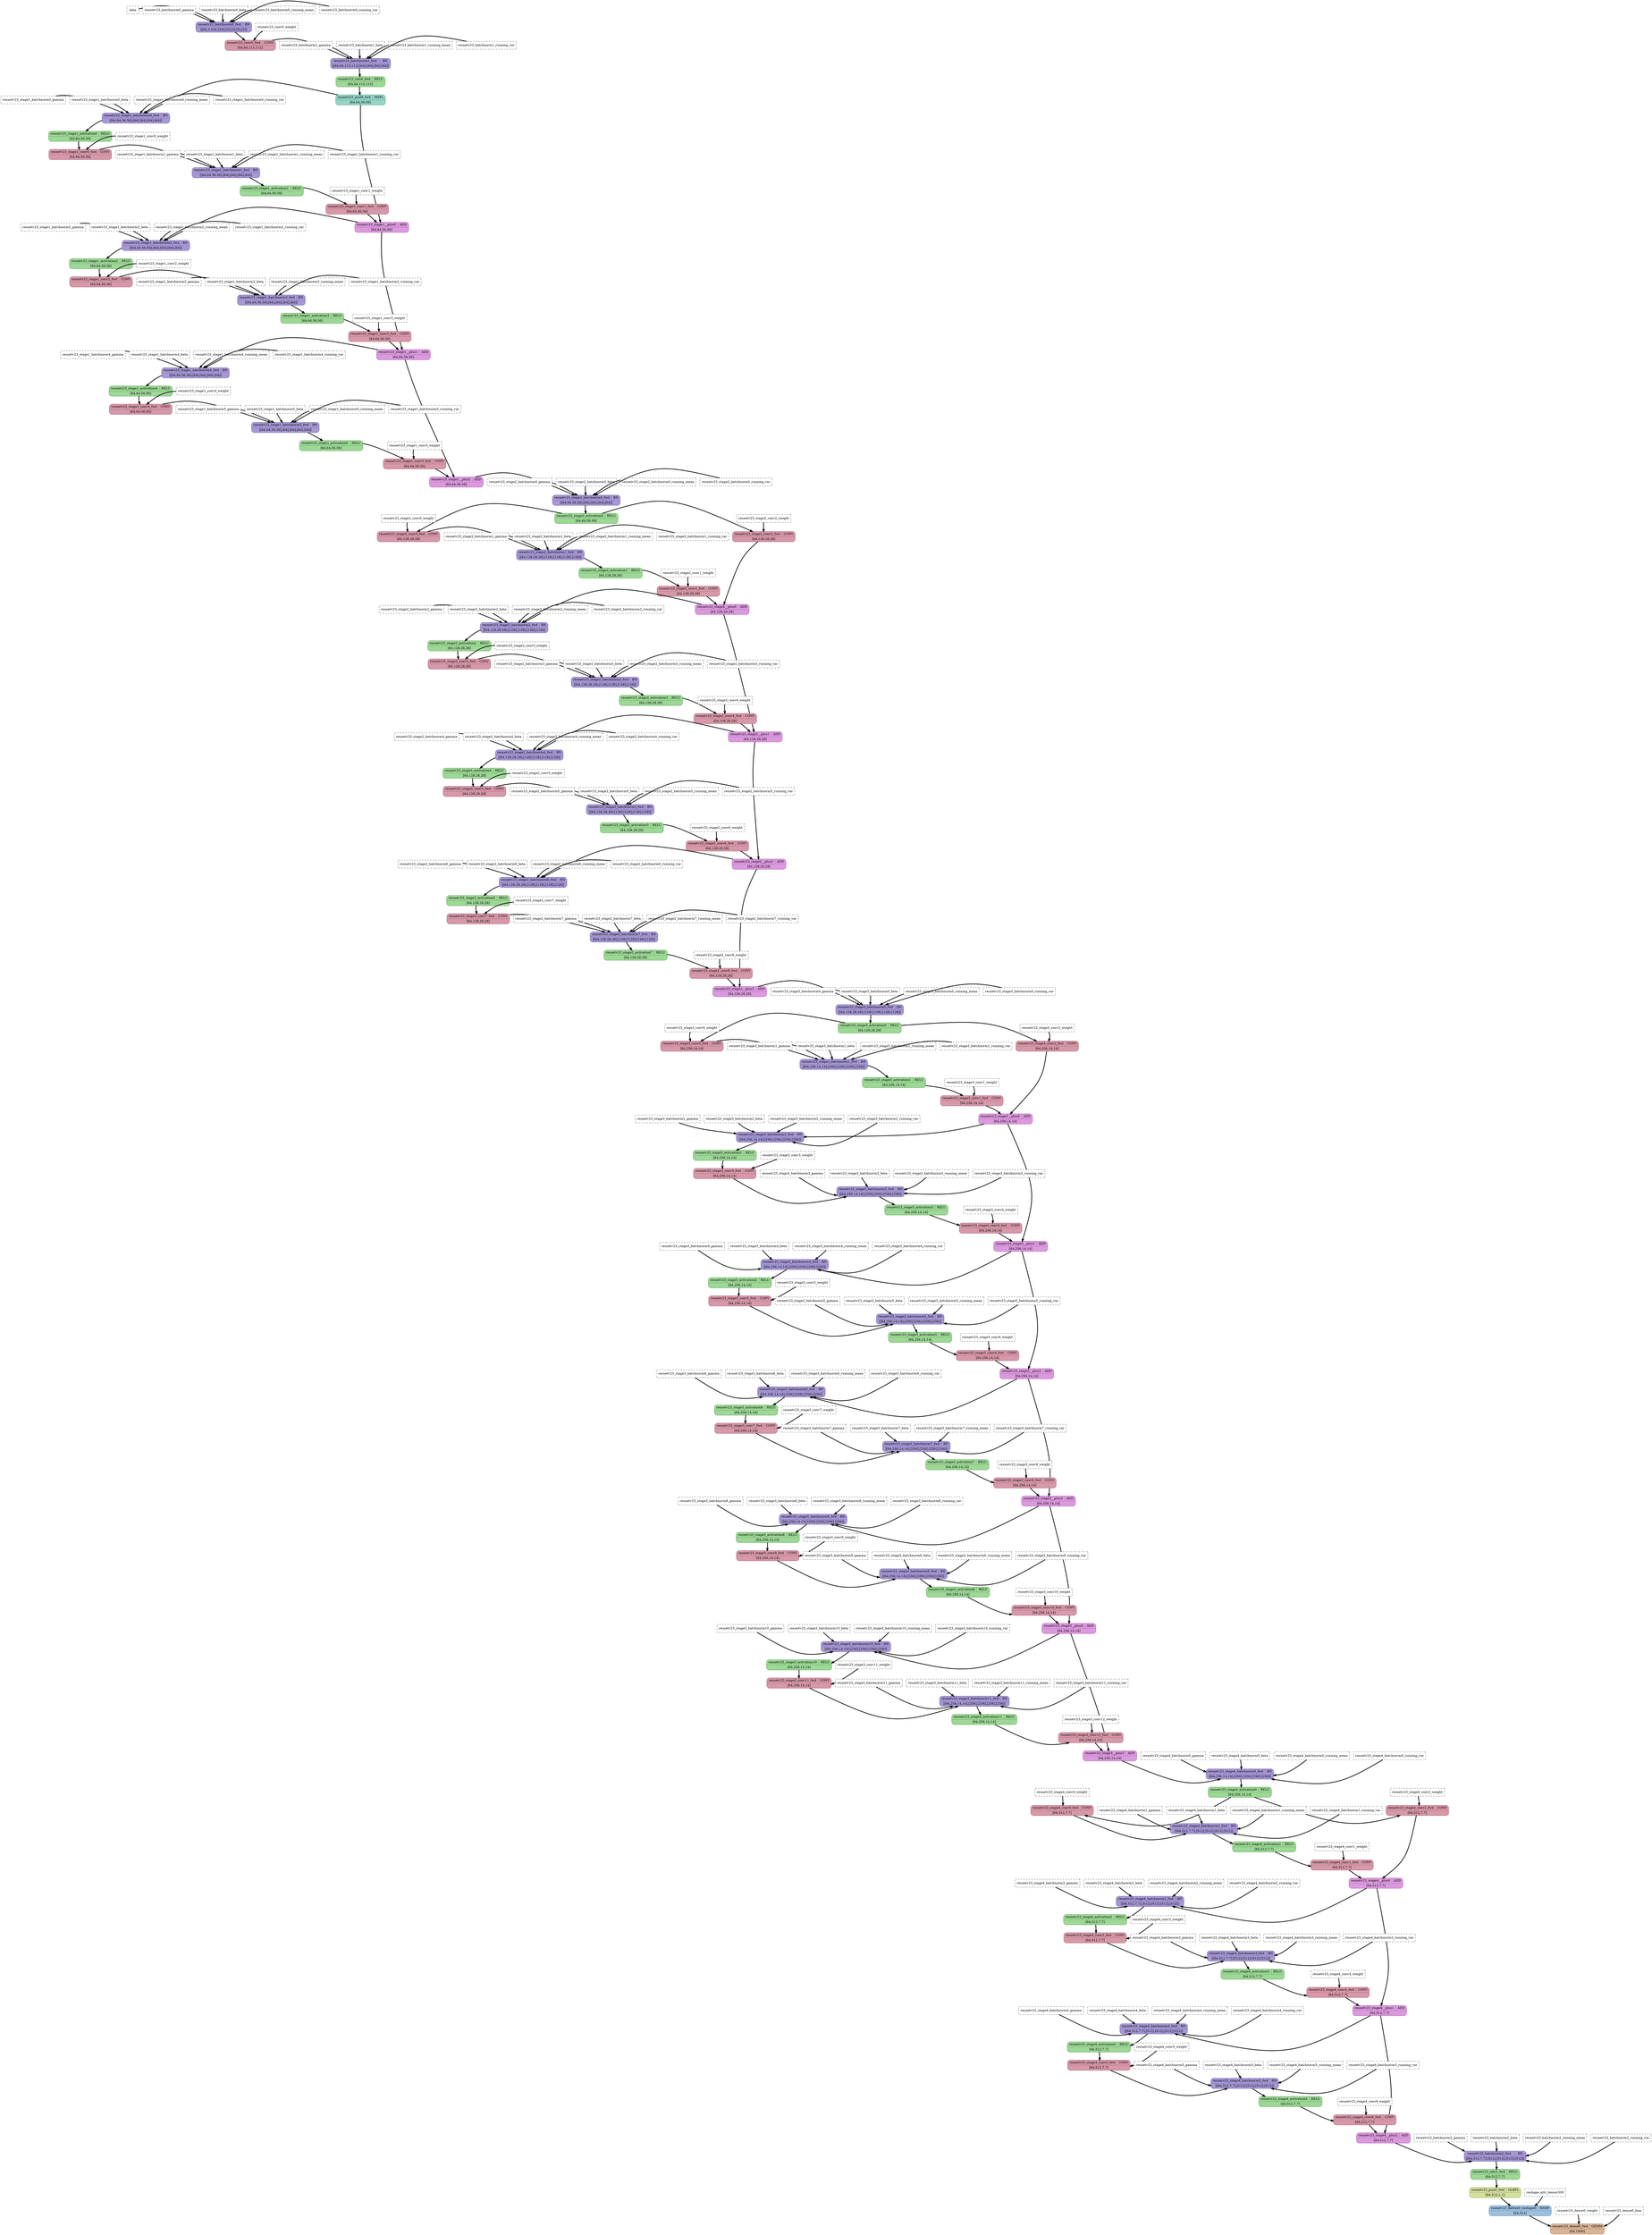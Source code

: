 strict digraph {
  graph [
    rankdir="TB"
    overlap=prism
    overlap_shrink=true
    splines=curved
  ];
  node [
    shape=Mrecord
  ];
  edge [
    penwidth=3
  ];

  // Node definitions.
  "data" [
    id=0
    name="data"
    type=constant_input
    label="data"
    inputs=""
    outputs=""
    shape=box
    style="filled,dashed"
    fillcolor="white"
  ];
  "resnetv23_batchnorm0_gamma" [
    id=1
    name="resnetv23_batchnorm0_gamma"
    type=constant_input
    label="resnetv23_batchnorm0_gamma"
    inputs=""
    outputs=""
    shape=box
    style="filled,dashed"
    fillcolor="white"
  ];
  "resnetv23_batchnorm0_beta" [
    id=2
    name="resnetv23_batchnorm0_beta"
    type=constant_input
    label="resnetv23_batchnorm0_beta"
    inputs=""
    outputs=""
    shape=box
    style="filled,dashed"
    fillcolor="white"
  ];
  "resnetv23_batchnorm0_running_mean" [
    id=3
    name="resnetv23_batchnorm0_running_mean"
    type=constant_input
    label="resnetv23_batchnorm0_running_mean"
    inputs=""
    outputs=""
    shape=box
    style="filled,dashed"
    fillcolor="white"
  ];
  "resnetv23_batchnorm0_running_var" [
    id=4
    name="resnetv23_batchnorm0_running_var"
    type=constant_input
    label="resnetv23_batchnorm0_running_var"
    inputs=""
    outputs=""
    shape=box
    style="filled,dashed"
    fillcolor="white"
  ];
  "resnetv23_batchnorm0_fwd" [
    id=5
    name="resnetv23_batchnorm0_fwd"
    type=BatchNormalization
    label="{ {resnetv23_batchnorm0_fwd  | BN} | [[64,3,224,224],[3],[3],[3],[3]] }"
    inputs="data;resnetv23_batchnorm0_gamma;resnetv23_batchnorm0_beta;resnetv23_batchnorm0_running_mean;resnetv23_batchnorm0_running_var"
    outputs="resnetv23_batchnorm0_fwd"
    penwidth=3
    style=filled
    color="#9586c2"
    fontcolor="#000000"
    fillcolor="#a698d5"
  ];
  "resnetv23_conv0_weight" [
    id=6
    name="resnetv23_conv0_weight"
    type=constant_input
    label="resnetv23_conv0_weight"
    inputs=""
    outputs=""
    shape=box
    style="filled,dashed"
    fillcolor="white"
  ];
  "resnetv23_conv0_fwd" [
    id=7
    name="resnetv23_conv0_fwd"
    type=Conv
    label="{ {resnetv23_conv0_fwd  | CONV} | [64,64,112,112] }"
    inputs="resnetv23_batchnorm0_fwd;resnetv23_conv0_weight"
    outputs="resnetv23_conv0_fwd"
    penwidth=3
    style=filled
    color="#c38697"
    fontcolor="#000000"
    fillcolor="#d798a9"
  ];
  "resnetv23_batchnorm1_gamma" [
    id=8
    name="resnetv23_batchnorm1_gamma"
    type=constant_input
    label="resnetv23_batchnorm1_gamma"
    inputs=""
    outputs=""
    shape=box
    style="filled,dashed"
    fillcolor="white"
  ];
  "resnetv23_batchnorm1_beta" [
    id=9
    name="resnetv23_batchnorm1_beta"
    type=constant_input
    label="resnetv23_batchnorm1_beta"
    inputs=""
    outputs=""
    shape=box
    style="filled,dashed"
    fillcolor="white"
  ];
  "resnetv23_batchnorm1_running_mean" [
    id=10
    name="resnetv23_batchnorm1_running_mean"
    type=constant_input
    label="resnetv23_batchnorm1_running_mean"
    inputs=""
    outputs=""
    shape=box
    style="filled,dashed"
    fillcolor="white"
  ];
  "resnetv23_batchnorm1_running_var" [
    id=11
    name="resnetv23_batchnorm1_running_var"
    type=constant_input
    label="resnetv23_batchnorm1_running_var"
    inputs=""
    outputs=""
    shape=box
    style="filled,dashed"
    fillcolor="white"
  ];
  "resnetv23_batchnorm1_fwd" [
    id=12
    name="resnetv23_batchnorm1_fwd"
    type=BatchNormalization
    label="{ {resnetv23_batchnorm1_fwd  | BN} | [[64,64,112,112],[64],[64],[64],[64]] }"
    inputs="resnetv23_conv0_fwd;resnetv23_batchnorm1_gamma;resnetv23_batchnorm1_beta;resnetv23_batchnorm1_running_mean;resnetv23_batchnorm1_running_var"
    outputs="resnetv23_batchnorm1_fwd"
    penwidth=3
    style=filled
    color="#9586c2"
    fontcolor="#000000"
    fillcolor="#a698d5"
  ];
  "resnetv23_relu0_fwd" [
    id=13
    name="resnetv23_relu0_fwd"
    type=Relu
    label="{ {resnetv23_relu0_fwd  | RELU} | [64,64,112,112] }"
    inputs="resnetv23_batchnorm1_fwd"
    outputs="resnetv23_relu0_fwd"
    penwidth=3
    style=filled
    color="#87c181"
    fontcolor="#000000"
    fillcolor="#9dd896"
  ];
  "resnetv23_pool0_fwd" [
    id=14
    name="resnetv23_pool0_fwd"
    type=MaxPool
    label="{ {resnetv23_pool0_fwd  | MXPL} | [64,64,56,56] }"
    inputs="resnetv23_relu0_fwd"
    outputs="resnetv23_pool0_fwd"
    penwidth=3
    style=filled
    color="#80beaf"
    fontcolor="#000000"
    fillcolor="#96d5c5"
  ];
  "resnetv23_stage1_batchnorm0_gamma" [
    id=15
    name="resnetv23_stage1_batchnorm0_gamma"
    type=constant_input
    label="resnetv23_stage1_batchnorm0_gamma"
    inputs=""
    outputs=""
    shape=box
    style="filled,dashed"
    fillcolor="white"
  ];
  "resnetv23_stage1_batchnorm0_beta" [
    id=16
    name="resnetv23_stage1_batchnorm0_beta"
    type=constant_input
    label="resnetv23_stage1_batchnorm0_beta"
    inputs=""
    outputs=""
    shape=box
    style="filled,dashed"
    fillcolor="white"
  ];
  "resnetv23_stage1_batchnorm0_running_mean" [
    id=17
    name="resnetv23_stage1_batchnorm0_running_mean"
    type=constant_input
    label="resnetv23_stage1_batchnorm0_running_mean"
    inputs=""
    outputs=""
    shape=box
    style="filled,dashed"
    fillcolor="white"
  ];
  "resnetv23_stage1_batchnorm0_running_var" [
    id=18
    name="resnetv23_stage1_batchnorm0_running_var"
    type=constant_input
    label="resnetv23_stage1_batchnorm0_running_var"
    inputs=""
    outputs=""
    shape=box
    style="filled,dashed"
    fillcolor="white"
  ];
  "resnetv23_stage1_batchnorm0_fwd" [
    id=19
    name="resnetv23_stage1_batchnorm0_fwd"
    type=BatchNormalization
    label="{ {resnetv23_stage1_batchnorm0_fwd  | BN} | [[64,64,56,56],[64],[64],[64],[64]] }"
    inputs="resnetv23_pool0_fwd;resnetv23_stage1_batchnorm0_gamma;resnetv23_stage1_batchnorm0_beta;resnetv23_stage1_batchnorm0_running_mean;resnetv23_stage1_batchnorm0_running_var"
    outputs="resnetv23_stage1_batchnorm0_fwd"
    penwidth=3
    style=filled
    color="#9586c2"
    fontcolor="#000000"
    fillcolor="#a698d5"
  ];
  "resnetv23_stage1_activation0" [
    id=20
    name="resnetv23_stage1_activation0"
    type=Relu
    label="{ {resnetv23_stage1_activation0  | RELU} | [64,64,56,56] }"
    inputs="resnetv23_stage1_batchnorm0_fwd"
    outputs="resnetv23_stage1_activation0"
    penwidth=3
    style=filled
    color="#87c181"
    fontcolor="#000000"
    fillcolor="#9dd896"
  ];
  "resnetv23_stage1_conv0_weight" [
    id=21
    name="resnetv23_stage1_conv0_weight"
    type=constant_input
    label="resnetv23_stage1_conv0_weight"
    inputs=""
    outputs=""
    shape=box
    style="filled,dashed"
    fillcolor="white"
  ];
  "resnetv23_stage1_conv0_fwd" [
    id=22
    name="resnetv23_stage1_conv0_fwd"
    type=Conv
    label="{ {resnetv23_stage1_conv0_fwd  | CONV} | [64,64,56,56] }"
    inputs="resnetv23_stage1_activation0;resnetv23_stage1_conv0_weight"
    outputs="resnetv23_stage1_conv0_fwd"
    penwidth=3
    style=filled
    color="#c38697"
    fontcolor="#000000"
    fillcolor="#d798a9"
  ];
  "resnetv23_stage1_batchnorm1_gamma" [
    id=23
    name="resnetv23_stage1_batchnorm1_gamma"
    type=constant_input
    label="resnetv23_stage1_batchnorm1_gamma"
    inputs=""
    outputs=""
    shape=box
    style="filled,dashed"
    fillcolor="white"
  ];
  "resnetv23_stage1_batchnorm1_beta" [
    id=24
    name="resnetv23_stage1_batchnorm1_beta"
    type=constant_input
    label="resnetv23_stage1_batchnorm1_beta"
    inputs=""
    outputs=""
    shape=box
    style="filled,dashed"
    fillcolor="white"
  ];
  "resnetv23_stage1_batchnorm1_running_mean" [
    id=25
    name="resnetv23_stage1_batchnorm1_running_mean"
    type=constant_input
    label="resnetv23_stage1_batchnorm1_running_mean"
    inputs=""
    outputs=""
    shape=box
    style="filled,dashed"
    fillcolor="white"
  ];
  "resnetv23_stage1_batchnorm1_running_var" [
    id=26
    name="resnetv23_stage1_batchnorm1_running_var"
    type=constant_input
    label="resnetv23_stage1_batchnorm1_running_var"
    inputs=""
    outputs=""
    shape=box
    style="filled,dashed"
    fillcolor="white"
  ];
  "resnetv23_stage1_batchnorm1_fwd" [
    id=27
    name="resnetv23_stage1_batchnorm1_fwd"
    type=BatchNormalization
    label="{ {resnetv23_stage1_batchnorm1_fwd  | BN} | [[64,64,56,56],[64],[64],[64],[64]] }"
    inputs="resnetv23_stage1_conv0_fwd;resnetv23_stage1_batchnorm1_gamma;resnetv23_stage1_batchnorm1_beta;resnetv23_stage1_batchnorm1_running_mean;resnetv23_stage1_batchnorm1_running_var"
    outputs="resnetv23_stage1_batchnorm1_fwd"
    penwidth=3
    style=filled
    color="#9586c2"
    fontcolor="#000000"
    fillcolor="#a698d5"
  ];
  "resnetv23_stage1_activation1" [
    id=28
    name="resnetv23_stage1_activation1"
    type=Relu
    label="{ {resnetv23_stage1_activation1  | RELU} | [64,64,56,56] }"
    inputs="resnetv23_stage1_batchnorm1_fwd"
    outputs="resnetv23_stage1_activation1"
    penwidth=3
    style=filled
    color="#87c181"
    fontcolor="#000000"
    fillcolor="#9dd896"
  ];
  "resnetv23_stage1_conv1_weight" [
    id=29
    name="resnetv23_stage1_conv1_weight"
    type=constant_input
    label="resnetv23_stage1_conv1_weight"
    inputs=""
    outputs=""
    shape=box
    style="filled,dashed"
    fillcolor="white"
  ];
  "resnetv23_stage1_conv1_fwd" [
    id=30
    name="resnetv23_stage1_conv1_fwd"
    type=Conv
    label="{ {resnetv23_stage1_conv1_fwd  | CONV} | [64,64,56,56] }"
    inputs="resnetv23_stage1_activation1;resnetv23_stage1_conv1_weight"
    outputs="resnetv23_stage1_conv1_fwd"
    penwidth=3
    style=filled
    color="#c38697"
    fontcolor="#000000"
    fillcolor="#d798a9"
  ];
  "resnetv23_stage1__plus0" [
    id=31
    name="resnetv23_stage1__plus0"
    type=Add
    label="{ {resnetv23_stage1__plus0  | ADD} | [64,64,56,56] }"
    inputs="resnetv23_stage1_conv1_fwd;resnetv23_pool0_fwd"
    outputs="resnetv23_stage1__plus0"
    penwidth=3
    style=filled
    color="#c786ca"
    fontcolor="#000000"
    fillcolor="#dc9ade"
  ];
  "resnetv23_stage1_batchnorm2_gamma" [
    id=32
    name="resnetv23_stage1_batchnorm2_gamma"
    type=constant_input
    label="resnetv23_stage1_batchnorm2_gamma"
    inputs=""
    outputs=""
    shape=box
    style="filled,dashed"
    fillcolor="white"
  ];
  "resnetv23_stage1_batchnorm2_beta" [
    id=33
    name="resnetv23_stage1_batchnorm2_beta"
    type=constant_input
    label="resnetv23_stage1_batchnorm2_beta"
    inputs=""
    outputs=""
    shape=box
    style="filled,dashed"
    fillcolor="white"
  ];
  "resnetv23_stage1_batchnorm2_running_mean" [
    id=34
    name="resnetv23_stage1_batchnorm2_running_mean"
    type=constant_input
    label="resnetv23_stage1_batchnorm2_running_mean"
    inputs=""
    outputs=""
    shape=box
    style="filled,dashed"
    fillcolor="white"
  ];
  "resnetv23_stage1_batchnorm2_running_var" [
    id=35
    name="resnetv23_stage1_batchnorm2_running_var"
    type=constant_input
    label="resnetv23_stage1_batchnorm2_running_var"
    inputs=""
    outputs=""
    shape=box
    style="filled,dashed"
    fillcolor="white"
  ];
  "resnetv23_stage1_batchnorm2_fwd" [
    id=36
    name="resnetv23_stage1_batchnorm2_fwd"
    type=BatchNormalization
    label="{ {resnetv23_stage1_batchnorm2_fwd  | BN} | [[64,64,56,56],[64],[64],[64],[64]] }"
    inputs="resnetv23_stage1__plus0;resnetv23_stage1_batchnorm2_gamma;resnetv23_stage1_batchnorm2_beta;resnetv23_stage1_batchnorm2_running_mean;resnetv23_stage1_batchnorm2_running_var"
    outputs="resnetv23_stage1_batchnorm2_fwd"
    penwidth=3
    style=filled
    color="#9586c2"
    fontcolor="#000000"
    fillcolor="#a698d5"
  ];
  "resnetv23_stage1_activation2" [
    id=37
    name="resnetv23_stage1_activation2"
    type=Relu
    label="{ {resnetv23_stage1_activation2  | RELU} | [64,64,56,56] }"
    inputs="resnetv23_stage1_batchnorm2_fwd"
    outputs="resnetv23_stage1_activation2"
    penwidth=3
    style=filled
    color="#87c181"
    fontcolor="#000000"
    fillcolor="#9dd896"
  ];
  "resnetv23_stage1_conv2_weight" [
    id=38
    name="resnetv23_stage1_conv2_weight"
    type=constant_input
    label="resnetv23_stage1_conv2_weight"
    inputs=""
    outputs=""
    shape=box
    style="filled,dashed"
    fillcolor="white"
  ];
  "resnetv23_stage1_conv2_fwd" [
    id=39
    name="resnetv23_stage1_conv2_fwd"
    type=Conv
    label="{ {resnetv23_stage1_conv2_fwd  | CONV} | [64,64,56,56] }"
    inputs="resnetv23_stage1_activation2;resnetv23_stage1_conv2_weight"
    outputs="resnetv23_stage1_conv2_fwd"
    penwidth=3
    style=filled
    color="#c38697"
    fontcolor="#000000"
    fillcolor="#d798a9"
  ];
  "resnetv23_stage1_batchnorm3_gamma" [
    id=40
    name="resnetv23_stage1_batchnorm3_gamma"
    type=constant_input
    label="resnetv23_stage1_batchnorm3_gamma"
    inputs=""
    outputs=""
    shape=box
    style="filled,dashed"
    fillcolor="white"
  ];
  "resnetv23_stage1_batchnorm3_beta" [
    id=41
    name="resnetv23_stage1_batchnorm3_beta"
    type=constant_input
    label="resnetv23_stage1_batchnorm3_beta"
    inputs=""
    outputs=""
    shape=box
    style="filled,dashed"
    fillcolor="white"
  ];
  "resnetv23_stage1_batchnorm3_running_mean" [
    id=42
    name="resnetv23_stage1_batchnorm3_running_mean"
    type=constant_input
    label="resnetv23_stage1_batchnorm3_running_mean"
    inputs=""
    outputs=""
    shape=box
    style="filled,dashed"
    fillcolor="white"
  ];
  "resnetv23_stage1_batchnorm3_running_var" [
    id=43
    name="resnetv23_stage1_batchnorm3_running_var"
    type=constant_input
    label="resnetv23_stage1_batchnorm3_running_var"
    inputs=""
    outputs=""
    shape=box
    style="filled,dashed"
    fillcolor="white"
  ];
  "resnetv23_stage1_batchnorm3_fwd" [
    id=44
    name="resnetv23_stage1_batchnorm3_fwd"
    type=BatchNormalization
    label="{ {resnetv23_stage1_batchnorm3_fwd  | BN} | [[64,64,56,56],[64],[64],[64],[64]] }"
    inputs="resnetv23_stage1_conv2_fwd;resnetv23_stage1_batchnorm3_gamma;resnetv23_stage1_batchnorm3_beta;resnetv23_stage1_batchnorm3_running_mean;resnetv23_stage1_batchnorm3_running_var"
    outputs="resnetv23_stage1_batchnorm3_fwd"
    penwidth=3
    style=filled
    color="#9586c2"
    fontcolor="#000000"
    fillcolor="#a698d5"
  ];
  "resnetv23_stage1_activation3" [
    id=45
    name="resnetv23_stage1_activation3"
    type=Relu
    label="{ {resnetv23_stage1_activation3  | RELU} | [64,64,56,56] }"
    inputs="resnetv23_stage1_batchnorm3_fwd"
    outputs="resnetv23_stage1_activation3"
    penwidth=3
    style=filled
    color="#87c181"
    fontcolor="#000000"
    fillcolor="#9dd896"
  ];
  "resnetv23_stage1_conv3_weight" [
    id=46
    name="resnetv23_stage1_conv3_weight"
    type=constant_input
    label="resnetv23_stage1_conv3_weight"
    inputs=""
    outputs=""
    shape=box
    style="filled,dashed"
    fillcolor="white"
  ];
  "resnetv23_stage1_conv3_fwd" [
    id=47
    name="resnetv23_stage1_conv3_fwd"
    type=Conv
    label="{ {resnetv23_stage1_conv3_fwd  | CONV} | [64,64,56,56] }"
    inputs="resnetv23_stage1_activation3;resnetv23_stage1_conv3_weight"
    outputs="resnetv23_stage1_conv3_fwd"
    penwidth=3
    style=filled
    color="#c38697"
    fontcolor="#000000"
    fillcolor="#d798a9"
  ];
  "resnetv23_stage1__plus1" [
    id=48
    name="resnetv23_stage1__plus1"
    type=Add
    label="{ {resnetv23_stage1__plus1  | ADD} | [64,64,56,56] }"
    inputs="resnetv23_stage1_conv3_fwd;resnetv23_stage1__plus0"
    outputs="resnetv23_stage1__plus1"
    penwidth=3
    style=filled
    color="#c786ca"
    fontcolor="#000000"
    fillcolor="#dc9ade"
  ];
  "resnetv23_stage1_batchnorm4_gamma" [
    id=49
    name="resnetv23_stage1_batchnorm4_gamma"
    type=constant_input
    label="resnetv23_stage1_batchnorm4_gamma"
    inputs=""
    outputs=""
    shape=box
    style="filled,dashed"
    fillcolor="white"
  ];
  "resnetv23_stage1_batchnorm4_beta" [
    id=50
    name="resnetv23_stage1_batchnorm4_beta"
    type=constant_input
    label="resnetv23_stage1_batchnorm4_beta"
    inputs=""
    outputs=""
    shape=box
    style="filled,dashed"
    fillcolor="white"
  ];
  "resnetv23_stage1_batchnorm4_running_mean" [
    id=51
    name="resnetv23_stage1_batchnorm4_running_mean"
    type=constant_input
    label="resnetv23_stage1_batchnorm4_running_mean"
    inputs=""
    outputs=""
    shape=box
    style="filled,dashed"
    fillcolor="white"
  ];
  "resnetv23_stage1_batchnorm4_running_var" [
    id=52
    name="resnetv23_stage1_batchnorm4_running_var"
    type=constant_input
    label="resnetv23_stage1_batchnorm4_running_var"
    inputs=""
    outputs=""
    shape=box
    style="filled,dashed"
    fillcolor="white"
  ];
  "resnetv23_stage1_batchnorm4_fwd" [
    id=53
    name="resnetv23_stage1_batchnorm4_fwd"
    type=BatchNormalization
    label="{ {resnetv23_stage1_batchnorm4_fwd  | BN} | [[64,64,56,56],[64],[64],[64],[64]] }"
    inputs="resnetv23_stage1__plus1;resnetv23_stage1_batchnorm4_gamma;resnetv23_stage1_batchnorm4_beta;resnetv23_stage1_batchnorm4_running_mean;resnetv23_stage1_batchnorm4_running_var"
    outputs="resnetv23_stage1_batchnorm4_fwd"
    penwidth=3
    style=filled
    color="#9586c2"
    fontcolor="#000000"
    fillcolor="#a698d5"
  ];
  "resnetv23_stage1_activation4" [
    id=54
    name="resnetv23_stage1_activation4"
    type=Relu
    label="{ {resnetv23_stage1_activation4  | RELU} | [64,64,56,56] }"
    inputs="resnetv23_stage1_batchnorm4_fwd"
    outputs="resnetv23_stage1_activation4"
    penwidth=3
    style=filled
    color="#87c181"
    fontcolor="#000000"
    fillcolor="#9dd896"
  ];
  "resnetv23_stage1_conv4_weight" [
    id=55
    name="resnetv23_stage1_conv4_weight"
    type=constant_input
    label="resnetv23_stage1_conv4_weight"
    inputs=""
    outputs=""
    shape=box
    style="filled,dashed"
    fillcolor="white"
  ];
  "resnetv23_stage1_conv4_fwd" [
    id=56
    name="resnetv23_stage1_conv4_fwd"
    type=Conv
    label="{ {resnetv23_stage1_conv4_fwd  | CONV} | [64,64,56,56] }"
    inputs="resnetv23_stage1_activation4;resnetv23_stage1_conv4_weight"
    outputs="resnetv23_stage1_conv4_fwd"
    penwidth=3
    style=filled
    color="#c38697"
    fontcolor="#000000"
    fillcolor="#d798a9"
  ];
  "resnetv23_stage1_batchnorm5_gamma" [
    id=57
    name="resnetv23_stage1_batchnorm5_gamma"
    type=constant_input
    label="resnetv23_stage1_batchnorm5_gamma"
    inputs=""
    outputs=""
    shape=box
    style="filled,dashed"
    fillcolor="white"
  ];
  "resnetv23_stage1_batchnorm5_beta" [
    id=58
    name="resnetv23_stage1_batchnorm5_beta"
    type=constant_input
    label="resnetv23_stage1_batchnorm5_beta"
    inputs=""
    outputs=""
    shape=box
    style="filled,dashed"
    fillcolor="white"
  ];
  "resnetv23_stage1_batchnorm5_running_mean" [
    id=59
    name="resnetv23_stage1_batchnorm5_running_mean"
    type=constant_input
    label="resnetv23_stage1_batchnorm5_running_mean"
    inputs=""
    outputs=""
    shape=box
    style="filled,dashed"
    fillcolor="white"
  ];
  "resnetv23_stage1_batchnorm5_running_var" [
    id=60
    name="resnetv23_stage1_batchnorm5_running_var"
    type=constant_input
    label="resnetv23_stage1_batchnorm5_running_var"
    inputs=""
    outputs=""
    shape=box
    style="filled,dashed"
    fillcolor="white"
  ];
  "resnetv23_stage1_batchnorm5_fwd" [
    id=61
    name="resnetv23_stage1_batchnorm5_fwd"
    type=BatchNormalization
    label="{ {resnetv23_stage1_batchnorm5_fwd  | BN} | [[64,64,56,56],[64],[64],[64],[64]] }"
    inputs="resnetv23_stage1_conv4_fwd;resnetv23_stage1_batchnorm5_gamma;resnetv23_stage1_batchnorm5_beta;resnetv23_stage1_batchnorm5_running_mean;resnetv23_stage1_batchnorm5_running_var"
    outputs="resnetv23_stage1_batchnorm5_fwd"
    penwidth=3
    style=filled
    color="#9586c2"
    fontcolor="#000000"
    fillcolor="#a698d5"
  ];
  "resnetv23_stage1_activation5" [
    id=62
    name="resnetv23_stage1_activation5"
    type=Relu
    label="{ {resnetv23_stage1_activation5  | RELU} | [64,64,56,56] }"
    inputs="resnetv23_stage1_batchnorm5_fwd"
    outputs="resnetv23_stage1_activation5"
    penwidth=3
    style=filled
    color="#87c181"
    fontcolor="#000000"
    fillcolor="#9dd896"
  ];
  "resnetv23_stage1_conv5_weight" [
    id=63
    name="resnetv23_stage1_conv5_weight"
    type=constant_input
    label="resnetv23_stage1_conv5_weight"
    inputs=""
    outputs=""
    shape=box
    style="filled,dashed"
    fillcolor="white"
  ];
  "resnetv23_stage1_conv5_fwd" [
    id=64
    name="resnetv23_stage1_conv5_fwd"
    type=Conv
    label="{ {resnetv23_stage1_conv5_fwd  | CONV} | [64,64,56,56] }"
    inputs="resnetv23_stage1_activation5;resnetv23_stage1_conv5_weight"
    outputs="resnetv23_stage1_conv5_fwd"
    penwidth=3
    style=filled
    color="#c38697"
    fontcolor="#000000"
    fillcolor="#d798a9"
  ];
  "resnetv23_stage1__plus2" [
    id=65
    name="resnetv23_stage1__plus2"
    type=Add
    label="{ {resnetv23_stage1__plus2  | ADD} | [64,64,56,56] }"
    inputs="resnetv23_stage1_conv5_fwd;resnetv23_stage1__plus1"
    outputs="resnetv23_stage1__plus2"
    penwidth=3
    style=filled
    color="#c786ca"
    fontcolor="#000000"
    fillcolor="#dc9ade"
  ];
  "resnetv23_stage2_batchnorm0_gamma" [
    id=66
    name="resnetv23_stage2_batchnorm0_gamma"
    type=constant_input
    label="resnetv23_stage2_batchnorm0_gamma"
    inputs=""
    outputs=""
    shape=box
    style="filled,dashed"
    fillcolor="white"
  ];
  "resnetv23_stage2_batchnorm0_beta" [
    id=67
    name="resnetv23_stage2_batchnorm0_beta"
    type=constant_input
    label="resnetv23_stage2_batchnorm0_beta"
    inputs=""
    outputs=""
    shape=box
    style="filled,dashed"
    fillcolor="white"
  ];
  "resnetv23_stage2_batchnorm0_running_mean" [
    id=68
    name="resnetv23_stage2_batchnorm0_running_mean"
    type=constant_input
    label="resnetv23_stage2_batchnorm0_running_mean"
    inputs=""
    outputs=""
    shape=box
    style="filled,dashed"
    fillcolor="white"
  ];
  "resnetv23_stage2_batchnorm0_running_var" [
    id=69
    name="resnetv23_stage2_batchnorm0_running_var"
    type=constant_input
    label="resnetv23_stage2_batchnorm0_running_var"
    inputs=""
    outputs=""
    shape=box
    style="filled,dashed"
    fillcolor="white"
  ];
  "resnetv23_stage2_batchnorm0_fwd" [
    id=70
    name="resnetv23_stage2_batchnorm0_fwd"
    type=BatchNormalization
    label="{ {resnetv23_stage2_batchnorm0_fwd  | BN} | [[64,64,56,56],[64],[64],[64],[64]] }"
    inputs="resnetv23_stage1__plus2;resnetv23_stage2_batchnorm0_gamma;resnetv23_stage2_batchnorm0_beta;resnetv23_stage2_batchnorm0_running_mean;resnetv23_stage2_batchnorm0_running_var"
    outputs="resnetv23_stage2_batchnorm0_fwd"
    penwidth=3
    style=filled
    color="#9586c2"
    fontcolor="#000000"
    fillcolor="#a698d5"
  ];
  "resnetv23_stage2_activation0" [
    id=71
    name="resnetv23_stage2_activation0"
    type=Relu
    label="{ {resnetv23_stage2_activation0  | RELU} | [64,64,56,56] }"
    inputs="resnetv23_stage2_batchnorm0_fwd"
    outputs="resnetv23_stage2_activation0"
    penwidth=3
    style=filled
    color="#87c181"
    fontcolor="#000000"
    fillcolor="#9dd896"
  ];
  "resnetv23_stage2_conv0_weight" [
    id=72
    name="resnetv23_stage2_conv0_weight"
    type=constant_input
    label="resnetv23_stage2_conv0_weight"
    inputs=""
    outputs=""
    shape=box
    style="filled,dashed"
    fillcolor="white"
  ];
  "resnetv23_stage2_conv0_fwd" [
    id=73
    name="resnetv23_stage2_conv0_fwd"
    type=Conv
    label="{ {resnetv23_stage2_conv0_fwd  | CONV} | [64,128,28,28] }"
    inputs="resnetv23_stage2_activation0;resnetv23_stage2_conv0_weight"
    outputs="resnetv23_stage2_conv0_fwd"
    penwidth=3
    style=filled
    color="#c38697"
    fontcolor="#000000"
    fillcolor="#d798a9"
  ];
  "resnetv23_stage2_batchnorm1_gamma" [
    id=74
    name="resnetv23_stage2_batchnorm1_gamma"
    type=constant_input
    label="resnetv23_stage2_batchnorm1_gamma"
    inputs=""
    outputs=""
    shape=box
    style="filled,dashed"
    fillcolor="white"
  ];
  "resnetv23_stage2_batchnorm1_beta" [
    id=75
    name="resnetv23_stage2_batchnorm1_beta"
    type=constant_input
    label="resnetv23_stage2_batchnorm1_beta"
    inputs=""
    outputs=""
    shape=box
    style="filled,dashed"
    fillcolor="white"
  ];
  "resnetv23_stage2_batchnorm1_running_mean" [
    id=76
    name="resnetv23_stage2_batchnorm1_running_mean"
    type=constant_input
    label="resnetv23_stage2_batchnorm1_running_mean"
    inputs=""
    outputs=""
    shape=box
    style="filled,dashed"
    fillcolor="white"
  ];
  "resnetv23_stage2_batchnorm1_running_var" [
    id=77
    name="resnetv23_stage2_batchnorm1_running_var"
    type=constant_input
    label="resnetv23_stage2_batchnorm1_running_var"
    inputs=""
    outputs=""
    shape=box
    style="filled,dashed"
    fillcolor="white"
  ];
  "resnetv23_stage2_batchnorm1_fwd" [
    id=78
    name="resnetv23_stage2_batchnorm1_fwd"
    type=BatchNormalization
    label="{ {resnetv23_stage2_batchnorm1_fwd  | BN} | [[64,128,28,28],[128],[128],[128],[128]] }"
    inputs="resnetv23_stage2_conv0_fwd;resnetv23_stage2_batchnorm1_gamma;resnetv23_stage2_batchnorm1_beta;resnetv23_stage2_batchnorm1_running_mean;resnetv23_stage2_batchnorm1_running_var"
    outputs="resnetv23_stage2_batchnorm1_fwd"
    penwidth=3
    style=filled
    color="#9586c2"
    fontcolor="#000000"
    fillcolor="#a698d5"
  ];
  "resnetv23_stage2_activation1" [
    id=79
    name="resnetv23_stage2_activation1"
    type=Relu
    label="{ {resnetv23_stage2_activation1  | RELU} | [64,128,28,28] }"
    inputs="resnetv23_stage2_batchnorm1_fwd"
    outputs="resnetv23_stage2_activation1"
    penwidth=3
    style=filled
    color="#87c181"
    fontcolor="#000000"
    fillcolor="#9dd896"
  ];
  "resnetv23_stage2_conv1_weight" [
    id=80
    name="resnetv23_stage2_conv1_weight"
    type=constant_input
    label="resnetv23_stage2_conv1_weight"
    inputs=""
    outputs=""
    shape=box
    style="filled,dashed"
    fillcolor="white"
  ];
  "resnetv23_stage2_conv1_fwd" [
    id=81
    name="resnetv23_stage2_conv1_fwd"
    type=Conv
    label="{ {resnetv23_stage2_conv1_fwd  | CONV} | [64,128,28,28] }"
    inputs="resnetv23_stage2_activation1;resnetv23_stage2_conv1_weight"
    outputs="resnetv23_stage2_conv1_fwd"
    penwidth=3
    style=filled
    color="#c38697"
    fontcolor="#000000"
    fillcolor="#d798a9"
  ];
  "resnetv23_stage2_conv2_weight" [
    id=82
    name="resnetv23_stage2_conv2_weight"
    type=constant_input
    label="resnetv23_stage2_conv2_weight"
    inputs=""
    outputs=""
    shape=box
    style="filled,dashed"
    fillcolor="white"
  ];
  "resnetv23_stage2_conv2_fwd" [
    id=83
    name="resnetv23_stage2_conv2_fwd"
    type=Conv
    label="{ {resnetv23_stage2_conv2_fwd  | CONV} | [64,128,28,28] }"
    inputs="resnetv23_stage2_activation0;resnetv23_stage2_conv2_weight"
    outputs="resnetv23_stage2_conv2_fwd"
    penwidth=3
    style=filled
    color="#c38697"
    fontcolor="#000000"
    fillcolor="#d798a9"
  ];
  "resnetv23_stage2__plus0" [
    id=84
    name="resnetv23_stage2__plus0"
    type=Add
    label="{ {resnetv23_stage2__plus0  | ADD} | [64,128,28,28] }"
    inputs="resnetv23_stage2_conv1_fwd;resnetv23_stage2_conv2_fwd"
    outputs="resnetv23_stage2__plus0"
    penwidth=3
    style=filled
    color="#c786ca"
    fontcolor="#000000"
    fillcolor="#dc9ade"
  ];
  "resnetv23_stage2_batchnorm2_gamma" [
    id=85
    name="resnetv23_stage2_batchnorm2_gamma"
    type=constant_input
    label="resnetv23_stage2_batchnorm2_gamma"
    inputs=""
    outputs=""
    shape=box
    style="filled,dashed"
    fillcolor="white"
  ];
  "resnetv23_stage2_batchnorm2_beta" [
    id=86
    name="resnetv23_stage2_batchnorm2_beta"
    type=constant_input
    label="resnetv23_stage2_batchnorm2_beta"
    inputs=""
    outputs=""
    shape=box
    style="filled,dashed"
    fillcolor="white"
  ];
  "resnetv23_stage2_batchnorm2_running_mean" [
    id=87
    name="resnetv23_stage2_batchnorm2_running_mean"
    type=constant_input
    label="resnetv23_stage2_batchnorm2_running_mean"
    inputs=""
    outputs=""
    shape=box
    style="filled,dashed"
    fillcolor="white"
  ];
  "resnetv23_stage2_batchnorm2_running_var" [
    id=88
    name="resnetv23_stage2_batchnorm2_running_var"
    type=constant_input
    label="resnetv23_stage2_batchnorm2_running_var"
    inputs=""
    outputs=""
    shape=box
    style="filled,dashed"
    fillcolor="white"
  ];
  "resnetv23_stage2_batchnorm2_fwd" [
    id=89
    name="resnetv23_stage2_batchnorm2_fwd"
    type=BatchNormalization
    label="{ {resnetv23_stage2_batchnorm2_fwd  | BN} | [[64,128,28,28],[128],[128],[128],[128]] }"
    inputs="resnetv23_stage2__plus0;resnetv23_stage2_batchnorm2_gamma;resnetv23_stage2_batchnorm2_beta;resnetv23_stage2_batchnorm2_running_mean;resnetv23_stage2_batchnorm2_running_var"
    outputs="resnetv23_stage2_batchnorm2_fwd"
    penwidth=3
    style=filled
    color="#9586c2"
    fontcolor="#000000"
    fillcolor="#a698d5"
  ];
  "resnetv23_stage2_activation2" [
    id=90
    name="resnetv23_stage2_activation2"
    type=Relu
    label="{ {resnetv23_stage2_activation2  | RELU} | [64,128,28,28] }"
    inputs="resnetv23_stage2_batchnorm2_fwd"
    outputs="resnetv23_stage2_activation2"
    penwidth=3
    style=filled
    color="#87c181"
    fontcolor="#000000"
    fillcolor="#9dd896"
  ];
  "resnetv23_stage2_conv3_weight" [
    id=91
    name="resnetv23_stage2_conv3_weight"
    type=constant_input
    label="resnetv23_stage2_conv3_weight"
    inputs=""
    outputs=""
    shape=box
    style="filled,dashed"
    fillcolor="white"
  ];
  "resnetv23_stage2_conv3_fwd" [
    id=92
    name="resnetv23_stage2_conv3_fwd"
    type=Conv
    label="{ {resnetv23_stage2_conv3_fwd  | CONV} | [64,128,28,28] }"
    inputs="resnetv23_stage2_activation2;resnetv23_stage2_conv3_weight"
    outputs="resnetv23_stage2_conv3_fwd"
    penwidth=3
    style=filled
    color="#c38697"
    fontcolor="#000000"
    fillcolor="#d798a9"
  ];
  "resnetv23_stage2_batchnorm3_gamma" [
    id=93
    name="resnetv23_stage2_batchnorm3_gamma"
    type=constant_input
    label="resnetv23_stage2_batchnorm3_gamma"
    inputs=""
    outputs=""
    shape=box
    style="filled,dashed"
    fillcolor="white"
  ];
  "resnetv23_stage2_batchnorm3_beta" [
    id=94
    name="resnetv23_stage2_batchnorm3_beta"
    type=constant_input
    label="resnetv23_stage2_batchnorm3_beta"
    inputs=""
    outputs=""
    shape=box
    style="filled,dashed"
    fillcolor="white"
  ];
  "resnetv23_stage2_batchnorm3_running_mean" [
    id=95
    name="resnetv23_stage2_batchnorm3_running_mean"
    type=constant_input
    label="resnetv23_stage2_batchnorm3_running_mean"
    inputs=""
    outputs=""
    shape=box
    style="filled,dashed"
    fillcolor="white"
  ];
  "resnetv23_stage2_batchnorm3_running_var" [
    id=96
    name="resnetv23_stage2_batchnorm3_running_var"
    type=constant_input
    label="resnetv23_stage2_batchnorm3_running_var"
    inputs=""
    outputs=""
    shape=box
    style="filled,dashed"
    fillcolor="white"
  ];
  "resnetv23_stage2_batchnorm3_fwd" [
    id=97
    name="resnetv23_stage2_batchnorm3_fwd"
    type=BatchNormalization
    label="{ {resnetv23_stage2_batchnorm3_fwd  | BN} | [[64,128,28,28],[128],[128],[128],[128]] }"
    inputs="resnetv23_stage2_conv3_fwd;resnetv23_stage2_batchnorm3_gamma;resnetv23_stage2_batchnorm3_beta;resnetv23_stage2_batchnorm3_running_mean;resnetv23_stage2_batchnorm3_running_var"
    outputs="resnetv23_stage2_batchnorm3_fwd"
    penwidth=3
    style=filled
    color="#9586c2"
    fontcolor="#000000"
    fillcolor="#a698d5"
  ];
  "resnetv23_stage2_activation3" [
    id=98
    name="resnetv23_stage2_activation3"
    type=Relu
    label="{ {resnetv23_stage2_activation3  | RELU} | [64,128,28,28] }"
    inputs="resnetv23_stage2_batchnorm3_fwd"
    outputs="resnetv23_stage2_activation3"
    penwidth=3
    style=filled
    color="#87c181"
    fontcolor="#000000"
    fillcolor="#9dd896"
  ];
  "resnetv23_stage2_conv4_weight" [
    id=99
    name="resnetv23_stage2_conv4_weight"
    type=constant_input
    label="resnetv23_stage2_conv4_weight"
    inputs=""
    outputs=""
    shape=box
    style="filled,dashed"
    fillcolor="white"
  ];
  "resnetv23_stage2_conv4_fwd" [
    id=100
    name="resnetv23_stage2_conv4_fwd"
    type=Conv
    label="{ {resnetv23_stage2_conv4_fwd  | CONV} | [64,128,28,28] }"
    inputs="resnetv23_stage2_activation3;resnetv23_stage2_conv4_weight"
    outputs="resnetv23_stage2_conv4_fwd"
    penwidth=3
    style=filled
    color="#c38697"
    fontcolor="#000000"
    fillcolor="#d798a9"
  ];
  "resnetv23_stage2__plus1" [
    id=101
    name="resnetv23_stage2__plus1"
    type=Add
    label="{ {resnetv23_stage2__plus1  | ADD} | [64,128,28,28] }"
    inputs="resnetv23_stage2_conv4_fwd;resnetv23_stage2__plus0"
    outputs="resnetv23_stage2__plus1"
    penwidth=3
    style=filled
    color="#c786ca"
    fontcolor="#000000"
    fillcolor="#dc9ade"
  ];
  "resnetv23_stage2_batchnorm4_gamma" [
    id=102
    name="resnetv23_stage2_batchnorm4_gamma"
    type=constant_input
    label="resnetv23_stage2_batchnorm4_gamma"
    inputs=""
    outputs=""
    shape=box
    style="filled,dashed"
    fillcolor="white"
  ];
  "resnetv23_stage2_batchnorm4_beta" [
    id=103
    name="resnetv23_stage2_batchnorm4_beta"
    type=constant_input
    label="resnetv23_stage2_batchnorm4_beta"
    inputs=""
    outputs=""
    shape=box
    style="filled,dashed"
    fillcolor="white"
  ];
  "resnetv23_stage2_batchnorm4_running_mean" [
    id=104
    name="resnetv23_stage2_batchnorm4_running_mean"
    type=constant_input
    label="resnetv23_stage2_batchnorm4_running_mean"
    inputs=""
    outputs=""
    shape=box
    style="filled,dashed"
    fillcolor="white"
  ];
  "resnetv23_stage2_batchnorm4_running_var" [
    id=105
    name="resnetv23_stage2_batchnorm4_running_var"
    type=constant_input
    label="resnetv23_stage2_batchnorm4_running_var"
    inputs=""
    outputs=""
    shape=box
    style="filled,dashed"
    fillcolor="white"
  ];
  "resnetv23_stage2_batchnorm4_fwd" [
    id=106
    name="resnetv23_stage2_batchnorm4_fwd"
    type=BatchNormalization
    label="{ {resnetv23_stage2_batchnorm4_fwd  | BN} | [[64,128,28,28],[128],[128],[128],[128]] }"
    inputs="resnetv23_stage2__plus1;resnetv23_stage2_batchnorm4_gamma;resnetv23_stage2_batchnorm4_beta;resnetv23_stage2_batchnorm4_running_mean;resnetv23_stage2_batchnorm4_running_var"
    outputs="resnetv23_stage2_batchnorm4_fwd"
    penwidth=3
    style=filled
    color="#9586c2"
    fontcolor="#000000"
    fillcolor="#a698d5"
  ];
  "resnetv23_stage2_activation4" [
    id=107
    name="resnetv23_stage2_activation4"
    type=Relu
    label="{ {resnetv23_stage2_activation4  | RELU} | [64,128,28,28] }"
    inputs="resnetv23_stage2_batchnorm4_fwd"
    outputs="resnetv23_stage2_activation4"
    penwidth=3
    style=filled
    color="#87c181"
    fontcolor="#000000"
    fillcolor="#9dd896"
  ];
  "resnetv23_stage2_conv5_weight" [
    id=108
    name="resnetv23_stage2_conv5_weight"
    type=constant_input
    label="resnetv23_stage2_conv5_weight"
    inputs=""
    outputs=""
    shape=box
    style="filled,dashed"
    fillcolor="white"
  ];
  "resnetv23_stage2_conv5_fwd" [
    id=109
    name="resnetv23_stage2_conv5_fwd"
    type=Conv
    label="{ {resnetv23_stage2_conv5_fwd  | CONV} | [64,128,28,28] }"
    inputs="resnetv23_stage2_activation4;resnetv23_stage2_conv5_weight"
    outputs="resnetv23_stage2_conv5_fwd"
    penwidth=3
    style=filled
    color="#c38697"
    fontcolor="#000000"
    fillcolor="#d798a9"
  ];
  "resnetv23_stage2_batchnorm5_gamma" [
    id=110
    name="resnetv23_stage2_batchnorm5_gamma"
    type=constant_input
    label="resnetv23_stage2_batchnorm5_gamma"
    inputs=""
    outputs=""
    shape=box
    style="filled,dashed"
    fillcolor="white"
  ];
  "resnetv23_stage2_batchnorm5_beta" [
    id=111
    name="resnetv23_stage2_batchnorm5_beta"
    type=constant_input
    label="resnetv23_stage2_batchnorm5_beta"
    inputs=""
    outputs=""
    shape=box
    style="filled,dashed"
    fillcolor="white"
  ];
  "resnetv23_stage2_batchnorm5_running_mean" [
    id=112
    name="resnetv23_stage2_batchnorm5_running_mean"
    type=constant_input
    label="resnetv23_stage2_batchnorm5_running_mean"
    inputs=""
    outputs=""
    shape=box
    style="filled,dashed"
    fillcolor="white"
  ];
  "resnetv23_stage2_batchnorm5_running_var" [
    id=113
    name="resnetv23_stage2_batchnorm5_running_var"
    type=constant_input
    label="resnetv23_stage2_batchnorm5_running_var"
    inputs=""
    outputs=""
    shape=box
    style="filled,dashed"
    fillcolor="white"
  ];
  "resnetv23_stage2_batchnorm5_fwd" [
    id=114
    name="resnetv23_stage2_batchnorm5_fwd"
    type=BatchNormalization
    label="{ {resnetv23_stage2_batchnorm5_fwd  | BN} | [[64,128,28,28],[128],[128],[128],[128]] }"
    inputs="resnetv23_stage2_conv5_fwd;resnetv23_stage2_batchnorm5_gamma;resnetv23_stage2_batchnorm5_beta;resnetv23_stage2_batchnorm5_running_mean;resnetv23_stage2_batchnorm5_running_var"
    outputs="resnetv23_stage2_batchnorm5_fwd"
    penwidth=3
    style=filled
    color="#9586c2"
    fontcolor="#000000"
    fillcolor="#a698d5"
  ];
  "resnetv23_stage2_activation5" [
    id=115
    name="resnetv23_stage2_activation5"
    type=Relu
    label="{ {resnetv23_stage2_activation5  | RELU} | [64,128,28,28] }"
    inputs="resnetv23_stage2_batchnorm5_fwd"
    outputs="resnetv23_stage2_activation5"
    penwidth=3
    style=filled
    color="#87c181"
    fontcolor="#000000"
    fillcolor="#9dd896"
  ];
  "resnetv23_stage2_conv6_weight" [
    id=116
    name="resnetv23_stage2_conv6_weight"
    type=constant_input
    label="resnetv23_stage2_conv6_weight"
    inputs=""
    outputs=""
    shape=box
    style="filled,dashed"
    fillcolor="white"
  ];
  "resnetv23_stage2_conv6_fwd" [
    id=117
    name="resnetv23_stage2_conv6_fwd"
    type=Conv
    label="{ {resnetv23_stage2_conv6_fwd  | CONV} | [64,128,28,28] }"
    inputs="resnetv23_stage2_activation5;resnetv23_stage2_conv6_weight"
    outputs="resnetv23_stage2_conv6_fwd"
    penwidth=3
    style=filled
    color="#c38697"
    fontcolor="#000000"
    fillcolor="#d798a9"
  ];
  "resnetv23_stage2__plus2" [
    id=118
    name="resnetv23_stage2__plus2"
    type=Add
    label="{ {resnetv23_stage2__plus2  | ADD} | [64,128,28,28] }"
    inputs="resnetv23_stage2_conv6_fwd;resnetv23_stage2__plus1"
    outputs="resnetv23_stage2__plus2"
    penwidth=3
    style=filled
    color="#c786ca"
    fontcolor="#000000"
    fillcolor="#dc9ade"
  ];
  "resnetv23_stage2_batchnorm6_gamma" [
    id=119
    name="resnetv23_stage2_batchnorm6_gamma"
    type=constant_input
    label="resnetv23_stage2_batchnorm6_gamma"
    inputs=""
    outputs=""
    shape=box
    style="filled,dashed"
    fillcolor="white"
  ];
  "resnetv23_stage2_batchnorm6_beta" [
    id=120
    name="resnetv23_stage2_batchnorm6_beta"
    type=constant_input
    label="resnetv23_stage2_batchnorm6_beta"
    inputs=""
    outputs=""
    shape=box
    style="filled,dashed"
    fillcolor="white"
  ];
  "resnetv23_stage2_batchnorm6_running_mean" [
    id=121
    name="resnetv23_stage2_batchnorm6_running_mean"
    type=constant_input
    label="resnetv23_stage2_batchnorm6_running_mean"
    inputs=""
    outputs=""
    shape=box
    style="filled,dashed"
    fillcolor="white"
  ];
  "resnetv23_stage2_batchnorm6_running_var" [
    id=122
    name="resnetv23_stage2_batchnorm6_running_var"
    type=constant_input
    label="resnetv23_stage2_batchnorm6_running_var"
    inputs=""
    outputs=""
    shape=box
    style="filled,dashed"
    fillcolor="white"
  ];
  "resnetv23_stage2_batchnorm6_fwd" [
    id=123
    name="resnetv23_stage2_batchnorm6_fwd"
    type=BatchNormalization
    label="{ {resnetv23_stage2_batchnorm6_fwd  | BN} | [[64,128,28,28],[128],[128],[128],[128]] }"
    inputs="resnetv23_stage2__plus2;resnetv23_stage2_batchnorm6_gamma;resnetv23_stage2_batchnorm6_beta;resnetv23_stage2_batchnorm6_running_mean;resnetv23_stage2_batchnorm6_running_var"
    outputs="resnetv23_stage2_batchnorm6_fwd"
    penwidth=3
    style=filled
    color="#9586c2"
    fontcolor="#000000"
    fillcolor="#a698d5"
  ];
  "resnetv23_stage2_activation6" [
    id=124
    name="resnetv23_stage2_activation6"
    type=Relu
    label="{ {resnetv23_stage2_activation6  | RELU} | [64,128,28,28] }"
    inputs="resnetv23_stage2_batchnorm6_fwd"
    outputs="resnetv23_stage2_activation6"
    penwidth=3
    style=filled
    color="#87c181"
    fontcolor="#000000"
    fillcolor="#9dd896"
  ];
  "resnetv23_stage2_conv7_weight" [
    id=125
    name="resnetv23_stage2_conv7_weight"
    type=constant_input
    label="resnetv23_stage2_conv7_weight"
    inputs=""
    outputs=""
    shape=box
    style="filled,dashed"
    fillcolor="white"
  ];
  "resnetv23_stage2_conv7_fwd" [
    id=126
    name="resnetv23_stage2_conv7_fwd"
    type=Conv
    label="{ {resnetv23_stage2_conv7_fwd  | CONV} | [64,128,28,28] }"
    inputs="resnetv23_stage2_activation6;resnetv23_stage2_conv7_weight"
    outputs="resnetv23_stage2_conv7_fwd"
    penwidth=3
    style=filled
    color="#c38697"
    fontcolor="#000000"
    fillcolor="#d798a9"
  ];
  "resnetv23_stage2_batchnorm7_gamma" [
    id=127
    name="resnetv23_stage2_batchnorm7_gamma"
    type=constant_input
    label="resnetv23_stage2_batchnorm7_gamma"
    inputs=""
    outputs=""
    shape=box
    style="filled,dashed"
    fillcolor="white"
  ];
  "resnetv23_stage2_batchnorm7_beta" [
    id=128
    name="resnetv23_stage2_batchnorm7_beta"
    type=constant_input
    label="resnetv23_stage2_batchnorm7_beta"
    inputs=""
    outputs=""
    shape=box
    style="filled,dashed"
    fillcolor="white"
  ];
  "resnetv23_stage2_batchnorm7_running_mean" [
    id=129
    name="resnetv23_stage2_batchnorm7_running_mean"
    type=constant_input
    label="resnetv23_stage2_batchnorm7_running_mean"
    inputs=""
    outputs=""
    shape=box
    style="filled,dashed"
    fillcolor="white"
  ];
  "resnetv23_stage2_batchnorm7_running_var" [
    id=130
    name="resnetv23_stage2_batchnorm7_running_var"
    type=constant_input
    label="resnetv23_stage2_batchnorm7_running_var"
    inputs=""
    outputs=""
    shape=box
    style="filled,dashed"
    fillcolor="white"
  ];
  "resnetv23_stage2_batchnorm7_fwd" [
    id=131
    name="resnetv23_stage2_batchnorm7_fwd"
    type=BatchNormalization
    label="{ {resnetv23_stage2_batchnorm7_fwd  | BN} | [[64,128,28,28],[128],[128],[128],[128]] }"
    inputs="resnetv23_stage2_conv7_fwd;resnetv23_stage2_batchnorm7_gamma;resnetv23_stage2_batchnorm7_beta;resnetv23_stage2_batchnorm7_running_mean;resnetv23_stage2_batchnorm7_running_var"
    outputs="resnetv23_stage2_batchnorm7_fwd"
    penwidth=3
    style=filled
    color="#9586c2"
    fontcolor="#000000"
    fillcolor="#a698d5"
  ];
  "resnetv23_stage2_activation7" [
    id=132
    name="resnetv23_stage2_activation7"
    type=Relu
    label="{ {resnetv23_stage2_activation7  | RELU} | [64,128,28,28] }"
    inputs="resnetv23_stage2_batchnorm7_fwd"
    outputs="resnetv23_stage2_activation7"
    penwidth=3
    style=filled
    color="#87c181"
    fontcolor="#000000"
    fillcolor="#9dd896"
  ];
  "resnetv23_stage2_conv8_weight" [
    id=133
    name="resnetv23_stage2_conv8_weight"
    type=constant_input
    label="resnetv23_stage2_conv8_weight"
    inputs=""
    outputs=""
    shape=box
    style="filled,dashed"
    fillcolor="white"
  ];
  "resnetv23_stage2_conv8_fwd" [
    id=134
    name="resnetv23_stage2_conv8_fwd"
    type=Conv
    label="{ {resnetv23_stage2_conv8_fwd  | CONV} | [64,128,28,28] }"
    inputs="resnetv23_stage2_activation7;resnetv23_stage2_conv8_weight"
    outputs="resnetv23_stage2_conv8_fwd"
    penwidth=3
    style=filled
    color="#c38697"
    fontcolor="#000000"
    fillcolor="#d798a9"
  ];
  "resnetv23_stage2__plus3" [
    id=135
    name="resnetv23_stage2__plus3"
    type=Add
    label="{ {resnetv23_stage2__plus3  | ADD} | [64,128,28,28] }"
    inputs="resnetv23_stage2_conv8_fwd;resnetv23_stage2__plus2"
    outputs="resnetv23_stage2__plus3"
    penwidth=3
    style=filled
    color="#c786ca"
    fontcolor="#000000"
    fillcolor="#dc9ade"
  ];
  "resnetv23_stage3_batchnorm0_gamma" [
    id=136
    name="resnetv23_stage3_batchnorm0_gamma"
    type=constant_input
    label="resnetv23_stage3_batchnorm0_gamma"
    inputs=""
    outputs=""
    shape=box
    style="filled,dashed"
    fillcolor="white"
  ];
  "resnetv23_stage3_batchnorm0_beta" [
    id=137
    name="resnetv23_stage3_batchnorm0_beta"
    type=constant_input
    label="resnetv23_stage3_batchnorm0_beta"
    inputs=""
    outputs=""
    shape=box
    style="filled,dashed"
    fillcolor="white"
  ];
  "resnetv23_stage3_batchnorm0_running_mean" [
    id=138
    name="resnetv23_stage3_batchnorm0_running_mean"
    type=constant_input
    label="resnetv23_stage3_batchnorm0_running_mean"
    inputs=""
    outputs=""
    shape=box
    style="filled,dashed"
    fillcolor="white"
  ];
  "resnetv23_stage3_batchnorm0_running_var" [
    id=139
    name="resnetv23_stage3_batchnorm0_running_var"
    type=constant_input
    label="resnetv23_stage3_batchnorm0_running_var"
    inputs=""
    outputs=""
    shape=box
    style="filled,dashed"
    fillcolor="white"
  ];
  "resnetv23_stage3_batchnorm0_fwd" [
    id=140
    name="resnetv23_stage3_batchnorm0_fwd"
    type=BatchNormalization
    label="{ {resnetv23_stage3_batchnorm0_fwd  | BN} | [[64,128,28,28],[128],[128],[128],[128]] }"
    inputs="resnetv23_stage2__plus3;resnetv23_stage3_batchnorm0_gamma;resnetv23_stage3_batchnorm0_beta;resnetv23_stage3_batchnorm0_running_mean;resnetv23_stage3_batchnorm0_running_var"
    outputs="resnetv23_stage3_batchnorm0_fwd"
    penwidth=3
    style=filled
    color="#9586c2"
    fontcolor="#000000"
    fillcolor="#a698d5"
  ];
  "resnetv23_stage3_activation0" [
    id=141
    name="resnetv23_stage3_activation0"
    type=Relu
    label="{ {resnetv23_stage3_activation0  | RELU} | [64,128,28,28] }"
    inputs="resnetv23_stage3_batchnorm0_fwd"
    outputs="resnetv23_stage3_activation0"
    penwidth=3
    style=filled
    color="#87c181"
    fontcolor="#000000"
    fillcolor="#9dd896"
  ];
  "resnetv23_stage3_conv0_weight" [
    id=142
    name="resnetv23_stage3_conv0_weight"
    type=constant_input
    label="resnetv23_stage3_conv0_weight"
    inputs=""
    outputs=""
    shape=box
    style="filled,dashed"
    fillcolor="white"
  ];
  "resnetv23_stage3_conv0_fwd" [
    id=143
    name="resnetv23_stage3_conv0_fwd"
    type=Conv
    label="{ {resnetv23_stage3_conv0_fwd  | CONV} | [64,256,14,14] }"
    inputs="resnetv23_stage3_activation0;resnetv23_stage3_conv0_weight"
    outputs="resnetv23_stage3_conv0_fwd"
    penwidth=3
    style=filled
    color="#c38697"
    fontcolor="#000000"
    fillcolor="#d798a9"
  ];
  "resnetv23_stage3_batchnorm1_gamma" [
    id=144
    name="resnetv23_stage3_batchnorm1_gamma"
    type=constant_input
    label="resnetv23_stage3_batchnorm1_gamma"
    inputs=""
    outputs=""
    shape=box
    style="filled,dashed"
    fillcolor="white"
  ];
  "resnetv23_stage3_batchnorm1_beta" [
    id=145
    name="resnetv23_stage3_batchnorm1_beta"
    type=constant_input
    label="resnetv23_stage3_batchnorm1_beta"
    inputs=""
    outputs=""
    shape=box
    style="filled,dashed"
    fillcolor="white"
  ];
  "resnetv23_stage3_batchnorm1_running_mean" [
    id=146
    name="resnetv23_stage3_batchnorm1_running_mean"
    type=constant_input
    label="resnetv23_stage3_batchnorm1_running_mean"
    inputs=""
    outputs=""
    shape=box
    style="filled,dashed"
    fillcolor="white"
  ];
  "resnetv23_stage3_batchnorm1_running_var" [
    id=147
    name="resnetv23_stage3_batchnorm1_running_var"
    type=constant_input
    label="resnetv23_stage3_batchnorm1_running_var"
    inputs=""
    outputs=""
    shape=box
    style="filled,dashed"
    fillcolor="white"
  ];
  "resnetv23_stage3_batchnorm1_fwd" [
    id=148
    name="resnetv23_stage3_batchnorm1_fwd"
    type=BatchNormalization
    label="{ {resnetv23_stage3_batchnorm1_fwd  | BN} | [[64,256,14,14],[256],[256],[256],[256]] }"
    inputs="resnetv23_stage3_conv0_fwd;resnetv23_stage3_batchnorm1_gamma;resnetv23_stage3_batchnorm1_beta;resnetv23_stage3_batchnorm1_running_mean;resnetv23_stage3_batchnorm1_running_var"
    outputs="resnetv23_stage3_batchnorm1_fwd"
    penwidth=3
    style=filled
    color="#9586c2"
    fontcolor="#000000"
    fillcolor="#a698d5"
  ];
  "resnetv23_stage3_activation1" [
    id=149
    name="resnetv23_stage3_activation1"
    type=Relu
    label="{ {resnetv23_stage3_activation1  | RELU} | [64,256,14,14] }"
    inputs="resnetv23_stage3_batchnorm1_fwd"
    outputs="resnetv23_stage3_activation1"
    penwidth=3
    style=filled
    color="#87c181"
    fontcolor="#000000"
    fillcolor="#9dd896"
  ];
  "resnetv23_stage3_conv1_weight" [
    id=150
    name="resnetv23_stage3_conv1_weight"
    type=constant_input
    label="resnetv23_stage3_conv1_weight"
    inputs=""
    outputs=""
    shape=box
    style="filled,dashed"
    fillcolor="white"
  ];
  "resnetv23_stage3_conv1_fwd" [
    id=151
    name="resnetv23_stage3_conv1_fwd"
    type=Conv
    label="{ {resnetv23_stage3_conv1_fwd  | CONV} | [64,256,14,14] }"
    inputs="resnetv23_stage3_activation1;resnetv23_stage3_conv1_weight"
    outputs="resnetv23_stage3_conv1_fwd"
    penwidth=3
    style=filled
    color="#c38697"
    fontcolor="#000000"
    fillcolor="#d798a9"
  ];
  "resnetv23_stage3_conv2_weight" [
    id=152
    name="resnetv23_stage3_conv2_weight"
    type=constant_input
    label="resnetv23_stage3_conv2_weight"
    inputs=""
    outputs=""
    shape=box
    style="filled,dashed"
    fillcolor="white"
  ];
  "resnetv23_stage3_conv2_fwd" [
    id=153
    name="resnetv23_stage3_conv2_fwd"
    type=Conv
    label="{ {resnetv23_stage3_conv2_fwd  | CONV} | [64,256,14,14] }"
    inputs="resnetv23_stage3_activation0;resnetv23_stage3_conv2_weight"
    outputs="resnetv23_stage3_conv2_fwd"
    penwidth=3
    style=filled
    color="#c38697"
    fontcolor="#000000"
    fillcolor="#d798a9"
  ];
  "resnetv23_stage3__plus0" [
    id=154
    name="resnetv23_stage3__plus0"
    type=Add
    label="{ {resnetv23_stage3__plus0  | ADD} | [64,256,14,14] }"
    inputs="resnetv23_stage3_conv1_fwd;resnetv23_stage3_conv2_fwd"
    outputs="resnetv23_stage3__plus0"
    penwidth=3
    style=filled
    color="#c786ca"
    fontcolor="#000000"
    fillcolor="#dc9ade"
  ];
  "resnetv23_stage3_batchnorm2_gamma" [
    id=155
    name="resnetv23_stage3_batchnorm2_gamma"
    type=constant_input
    label="resnetv23_stage3_batchnorm2_gamma"
    inputs=""
    outputs=""
    shape=box
    style="filled,dashed"
    fillcolor="white"
  ];
  "resnetv23_stage3_batchnorm2_beta" [
    id=156
    name="resnetv23_stage3_batchnorm2_beta"
    type=constant_input
    label="resnetv23_stage3_batchnorm2_beta"
    inputs=""
    outputs=""
    shape=box
    style="filled,dashed"
    fillcolor="white"
  ];
  "resnetv23_stage3_batchnorm2_running_mean" [
    id=157
    name="resnetv23_stage3_batchnorm2_running_mean"
    type=constant_input
    label="resnetv23_stage3_batchnorm2_running_mean"
    inputs=""
    outputs=""
    shape=box
    style="filled,dashed"
    fillcolor="white"
  ];
  "resnetv23_stage3_batchnorm2_running_var" [
    id=158
    name="resnetv23_stage3_batchnorm2_running_var"
    type=constant_input
    label="resnetv23_stage3_batchnorm2_running_var"
    inputs=""
    outputs=""
    shape=box
    style="filled,dashed"
    fillcolor="white"
  ];
  "resnetv23_stage3_batchnorm2_fwd" [
    id=159
    name="resnetv23_stage3_batchnorm2_fwd"
    type=BatchNormalization
    label="{ {resnetv23_stage3_batchnorm2_fwd  | BN} | [[64,256,14,14],[256],[256],[256],[256]] }"
    inputs="resnetv23_stage3__plus0;resnetv23_stage3_batchnorm2_gamma;resnetv23_stage3_batchnorm2_beta;resnetv23_stage3_batchnorm2_running_mean;resnetv23_stage3_batchnorm2_running_var"
    outputs="resnetv23_stage3_batchnorm2_fwd"
    penwidth=3
    style=filled
    color="#9586c2"
    fontcolor="#000000"
    fillcolor="#a698d5"
  ];
  "resnetv23_stage3_activation2" [
    id=160
    name="resnetv23_stage3_activation2"
    type=Relu
    label="{ {resnetv23_stage3_activation2  | RELU} | [64,256,14,14] }"
    inputs="resnetv23_stage3_batchnorm2_fwd"
    outputs="resnetv23_stage3_activation2"
    penwidth=3
    style=filled
    color="#87c181"
    fontcolor="#000000"
    fillcolor="#9dd896"
  ];
  "resnetv23_stage3_conv3_weight" [
    id=161
    name="resnetv23_stage3_conv3_weight"
    type=constant_input
    label="resnetv23_stage3_conv3_weight"
    inputs=""
    outputs=""
    shape=box
    style="filled,dashed"
    fillcolor="white"
  ];
  "resnetv23_stage3_conv3_fwd" [
    id=162
    name="resnetv23_stage3_conv3_fwd"
    type=Conv
    label="{ {resnetv23_stage3_conv3_fwd  | CONV} | [64,256,14,14] }"
    inputs="resnetv23_stage3_activation2;resnetv23_stage3_conv3_weight"
    outputs="resnetv23_stage3_conv3_fwd"
    penwidth=3
    style=filled
    color="#c38697"
    fontcolor="#000000"
    fillcolor="#d798a9"
  ];
  "resnetv23_stage3_batchnorm3_gamma" [
    id=163
    name="resnetv23_stage3_batchnorm3_gamma"
    type=constant_input
    label="resnetv23_stage3_batchnorm3_gamma"
    inputs=""
    outputs=""
    shape=box
    style="filled,dashed"
    fillcolor="white"
  ];
  "resnetv23_stage3_batchnorm3_beta" [
    id=164
    name="resnetv23_stage3_batchnorm3_beta"
    type=constant_input
    label="resnetv23_stage3_batchnorm3_beta"
    inputs=""
    outputs=""
    shape=box
    style="filled,dashed"
    fillcolor="white"
  ];
  "resnetv23_stage3_batchnorm3_running_mean" [
    id=165
    name="resnetv23_stage3_batchnorm3_running_mean"
    type=constant_input
    label="resnetv23_stage3_batchnorm3_running_mean"
    inputs=""
    outputs=""
    shape=box
    style="filled,dashed"
    fillcolor="white"
  ];
  "resnetv23_stage3_batchnorm3_running_var" [
    id=166
    name="resnetv23_stage3_batchnorm3_running_var"
    type=constant_input
    label="resnetv23_stage3_batchnorm3_running_var"
    inputs=""
    outputs=""
    shape=box
    style="filled,dashed"
    fillcolor="white"
  ];
  "resnetv23_stage3_batchnorm3_fwd" [
    id=167
    name="resnetv23_stage3_batchnorm3_fwd"
    type=BatchNormalization
    label="{ {resnetv23_stage3_batchnorm3_fwd  | BN} | [[64,256,14,14],[256],[256],[256],[256]] }"
    inputs="resnetv23_stage3_conv3_fwd;resnetv23_stage3_batchnorm3_gamma;resnetv23_stage3_batchnorm3_beta;resnetv23_stage3_batchnorm3_running_mean;resnetv23_stage3_batchnorm3_running_var"
    outputs="resnetv23_stage3_batchnorm3_fwd"
    penwidth=3
    style=filled
    color="#9586c2"
    fontcolor="#000000"
    fillcolor="#a698d5"
  ];
  "resnetv23_stage3_activation3" [
    id=168
    name="resnetv23_stage3_activation3"
    type=Relu
    label="{ {resnetv23_stage3_activation3  | RELU} | [64,256,14,14] }"
    inputs="resnetv23_stage3_batchnorm3_fwd"
    outputs="resnetv23_stage3_activation3"
    penwidth=3
    style=filled
    color="#87c181"
    fontcolor="#000000"
    fillcolor="#9dd896"
  ];
  "resnetv23_stage3_conv4_weight" [
    id=169
    name="resnetv23_stage3_conv4_weight"
    type=constant_input
    label="resnetv23_stage3_conv4_weight"
    inputs=""
    outputs=""
    shape=box
    style="filled,dashed"
    fillcolor="white"
  ];
  "resnetv23_stage3_conv4_fwd" [
    id=170
    name="resnetv23_stage3_conv4_fwd"
    type=Conv
    label="{ {resnetv23_stage3_conv4_fwd  | CONV} | [64,256,14,14] }"
    inputs="resnetv23_stage3_activation3;resnetv23_stage3_conv4_weight"
    outputs="resnetv23_stage3_conv4_fwd"
    penwidth=3
    style=filled
    color="#c38697"
    fontcolor="#000000"
    fillcolor="#d798a9"
  ];
  "resnetv23_stage3__plus1" [
    id=171
    name="resnetv23_stage3__plus1"
    type=Add
    label="{ {resnetv23_stage3__plus1  | ADD} | [64,256,14,14] }"
    inputs="resnetv23_stage3_conv4_fwd;resnetv23_stage3__plus0"
    outputs="resnetv23_stage3__plus1"
    penwidth=3
    style=filled
    color="#c786ca"
    fontcolor="#000000"
    fillcolor="#dc9ade"
  ];
  "resnetv23_stage3_batchnorm4_gamma" [
    id=172
    name="resnetv23_stage3_batchnorm4_gamma"
    type=constant_input
    label="resnetv23_stage3_batchnorm4_gamma"
    inputs=""
    outputs=""
    shape=box
    style="filled,dashed"
    fillcolor="white"
  ];
  "resnetv23_stage3_batchnorm4_beta" [
    id=173
    name="resnetv23_stage3_batchnorm4_beta"
    type=constant_input
    label="resnetv23_stage3_batchnorm4_beta"
    inputs=""
    outputs=""
    shape=box
    style="filled,dashed"
    fillcolor="white"
  ];
  "resnetv23_stage3_batchnorm4_running_mean" [
    id=174
    name="resnetv23_stage3_batchnorm4_running_mean"
    type=constant_input
    label="resnetv23_stage3_batchnorm4_running_mean"
    inputs=""
    outputs=""
    shape=box
    style="filled,dashed"
    fillcolor="white"
  ];
  "resnetv23_stage3_batchnorm4_running_var" [
    id=175
    name="resnetv23_stage3_batchnorm4_running_var"
    type=constant_input
    label="resnetv23_stage3_batchnorm4_running_var"
    inputs=""
    outputs=""
    shape=box
    style="filled,dashed"
    fillcolor="white"
  ];
  "resnetv23_stage3_batchnorm4_fwd" [
    id=176
    name="resnetv23_stage3_batchnorm4_fwd"
    type=BatchNormalization
    label="{ {resnetv23_stage3_batchnorm4_fwd  | BN} | [[64,256,14,14],[256],[256],[256],[256]] }"
    inputs="resnetv23_stage3__plus1;resnetv23_stage3_batchnorm4_gamma;resnetv23_stage3_batchnorm4_beta;resnetv23_stage3_batchnorm4_running_mean;resnetv23_stage3_batchnorm4_running_var"
    outputs="resnetv23_stage3_batchnorm4_fwd"
    penwidth=3
    style=filled
    color="#9586c2"
    fontcolor="#000000"
    fillcolor="#a698d5"
  ];
  "resnetv23_stage3_activation4" [
    id=177
    name="resnetv23_stage3_activation4"
    type=Relu
    label="{ {resnetv23_stage3_activation4  | RELU} | [64,256,14,14] }"
    inputs="resnetv23_stage3_batchnorm4_fwd"
    outputs="resnetv23_stage3_activation4"
    penwidth=3
    style=filled
    color="#87c181"
    fontcolor="#000000"
    fillcolor="#9dd896"
  ];
  "resnetv23_stage3_conv5_weight" [
    id=178
    name="resnetv23_stage3_conv5_weight"
    type=constant_input
    label="resnetv23_stage3_conv5_weight"
    inputs=""
    outputs=""
    shape=box
    style="filled,dashed"
    fillcolor="white"
  ];
  "resnetv23_stage3_conv5_fwd" [
    id=179
    name="resnetv23_stage3_conv5_fwd"
    type=Conv
    label="{ {resnetv23_stage3_conv5_fwd  | CONV} | [64,256,14,14] }"
    inputs="resnetv23_stage3_activation4;resnetv23_stage3_conv5_weight"
    outputs="resnetv23_stage3_conv5_fwd"
    penwidth=3
    style=filled
    color="#c38697"
    fontcolor="#000000"
    fillcolor="#d798a9"
  ];
  "resnetv23_stage3_batchnorm5_gamma" [
    id=180
    name="resnetv23_stage3_batchnorm5_gamma"
    type=constant_input
    label="resnetv23_stage3_batchnorm5_gamma"
    inputs=""
    outputs=""
    shape=box
    style="filled,dashed"
    fillcolor="white"
  ];
  "resnetv23_stage3_batchnorm5_beta" [
    id=181
    name="resnetv23_stage3_batchnorm5_beta"
    type=constant_input
    label="resnetv23_stage3_batchnorm5_beta"
    inputs=""
    outputs=""
    shape=box
    style="filled,dashed"
    fillcolor="white"
  ];
  "resnetv23_stage3_batchnorm5_running_mean" [
    id=182
    name="resnetv23_stage3_batchnorm5_running_mean"
    type=constant_input
    label="resnetv23_stage3_batchnorm5_running_mean"
    inputs=""
    outputs=""
    shape=box
    style="filled,dashed"
    fillcolor="white"
  ];
  "resnetv23_stage3_batchnorm5_running_var" [
    id=183
    name="resnetv23_stage3_batchnorm5_running_var"
    type=constant_input
    label="resnetv23_stage3_batchnorm5_running_var"
    inputs=""
    outputs=""
    shape=box
    style="filled,dashed"
    fillcolor="white"
  ];
  "resnetv23_stage3_batchnorm5_fwd" [
    id=184
    name="resnetv23_stage3_batchnorm5_fwd"
    type=BatchNormalization
    label="{ {resnetv23_stage3_batchnorm5_fwd  | BN} | [[64,256,14,14],[256],[256],[256],[256]] }"
    inputs="resnetv23_stage3_conv5_fwd;resnetv23_stage3_batchnorm5_gamma;resnetv23_stage3_batchnorm5_beta;resnetv23_stage3_batchnorm5_running_mean;resnetv23_stage3_batchnorm5_running_var"
    outputs="resnetv23_stage3_batchnorm5_fwd"
    penwidth=3
    style=filled
    color="#9586c2"
    fontcolor="#000000"
    fillcolor="#a698d5"
  ];
  "resnetv23_stage3_activation5" [
    id=185
    name="resnetv23_stage3_activation5"
    type=Relu
    label="{ {resnetv23_stage3_activation5  | RELU} | [64,256,14,14] }"
    inputs="resnetv23_stage3_batchnorm5_fwd"
    outputs="resnetv23_stage3_activation5"
    penwidth=3
    style=filled
    color="#87c181"
    fontcolor="#000000"
    fillcolor="#9dd896"
  ];
  "resnetv23_stage3_conv6_weight" [
    id=186
    name="resnetv23_stage3_conv6_weight"
    type=constant_input
    label="resnetv23_stage3_conv6_weight"
    inputs=""
    outputs=""
    shape=box
    style="filled,dashed"
    fillcolor="white"
  ];
  "resnetv23_stage3_conv6_fwd" [
    id=187
    name="resnetv23_stage3_conv6_fwd"
    type=Conv
    label="{ {resnetv23_stage3_conv6_fwd  | CONV} | [64,256,14,14] }"
    inputs="resnetv23_stage3_activation5;resnetv23_stage3_conv6_weight"
    outputs="resnetv23_stage3_conv6_fwd"
    penwidth=3
    style=filled
    color="#c38697"
    fontcolor="#000000"
    fillcolor="#d798a9"
  ];
  "resnetv23_stage3__plus2" [
    id=188
    name="resnetv23_stage3__plus2"
    type=Add
    label="{ {resnetv23_stage3__plus2  | ADD} | [64,256,14,14] }"
    inputs="resnetv23_stage3_conv6_fwd;resnetv23_stage3__plus1"
    outputs="resnetv23_stage3__plus2"
    penwidth=3
    style=filled
    color="#c786ca"
    fontcolor="#000000"
    fillcolor="#dc9ade"
  ];
  "resnetv23_stage3_batchnorm6_gamma" [
    id=189
    name="resnetv23_stage3_batchnorm6_gamma"
    type=constant_input
    label="resnetv23_stage3_batchnorm6_gamma"
    inputs=""
    outputs=""
    shape=box
    style="filled,dashed"
    fillcolor="white"
  ];
  "resnetv23_stage3_batchnorm6_beta" [
    id=190
    name="resnetv23_stage3_batchnorm6_beta"
    type=constant_input
    label="resnetv23_stage3_batchnorm6_beta"
    inputs=""
    outputs=""
    shape=box
    style="filled,dashed"
    fillcolor="white"
  ];
  "resnetv23_stage3_batchnorm6_running_mean" [
    id=191
    name="resnetv23_stage3_batchnorm6_running_mean"
    type=constant_input
    label="resnetv23_stage3_batchnorm6_running_mean"
    inputs=""
    outputs=""
    shape=box
    style="filled,dashed"
    fillcolor="white"
  ];
  "resnetv23_stage3_batchnorm6_running_var" [
    id=192
    name="resnetv23_stage3_batchnorm6_running_var"
    type=constant_input
    label="resnetv23_stage3_batchnorm6_running_var"
    inputs=""
    outputs=""
    shape=box
    style="filled,dashed"
    fillcolor="white"
  ];
  "resnetv23_stage3_batchnorm6_fwd" [
    id=193
    name="resnetv23_stage3_batchnorm6_fwd"
    type=BatchNormalization
    label="{ {resnetv23_stage3_batchnorm6_fwd  | BN} | [[64,256,14,14],[256],[256],[256],[256]] }"
    inputs="resnetv23_stage3__plus2;resnetv23_stage3_batchnorm6_gamma;resnetv23_stage3_batchnorm6_beta;resnetv23_stage3_batchnorm6_running_mean;resnetv23_stage3_batchnorm6_running_var"
    outputs="resnetv23_stage3_batchnorm6_fwd"
    penwidth=3
    style=filled
    color="#9586c2"
    fontcolor="#000000"
    fillcolor="#a698d5"
  ];
  "resnetv23_stage3_activation6" [
    id=194
    name="resnetv23_stage3_activation6"
    type=Relu
    label="{ {resnetv23_stage3_activation6  | RELU} | [64,256,14,14] }"
    inputs="resnetv23_stage3_batchnorm6_fwd"
    outputs="resnetv23_stage3_activation6"
    penwidth=3
    style=filled
    color="#87c181"
    fontcolor="#000000"
    fillcolor="#9dd896"
  ];
  "resnetv23_stage3_conv7_weight" [
    id=195
    name="resnetv23_stage3_conv7_weight"
    type=constant_input
    label="resnetv23_stage3_conv7_weight"
    inputs=""
    outputs=""
    shape=box
    style="filled,dashed"
    fillcolor="white"
  ];
  "resnetv23_stage3_conv7_fwd" [
    id=196
    name="resnetv23_stage3_conv7_fwd"
    type=Conv
    label="{ {resnetv23_stage3_conv7_fwd  | CONV} | [64,256,14,14] }"
    inputs="resnetv23_stage3_activation6;resnetv23_stage3_conv7_weight"
    outputs="resnetv23_stage3_conv7_fwd"
    penwidth=3
    style=filled
    color="#c38697"
    fontcolor="#000000"
    fillcolor="#d798a9"
  ];
  "resnetv23_stage3_batchnorm7_gamma" [
    id=197
    name="resnetv23_stage3_batchnorm7_gamma"
    type=constant_input
    label="resnetv23_stage3_batchnorm7_gamma"
    inputs=""
    outputs=""
    shape=box
    style="filled,dashed"
    fillcolor="white"
  ];
  "resnetv23_stage3_batchnorm7_beta" [
    id=198
    name="resnetv23_stage3_batchnorm7_beta"
    type=constant_input
    label="resnetv23_stage3_batchnorm7_beta"
    inputs=""
    outputs=""
    shape=box
    style="filled,dashed"
    fillcolor="white"
  ];
  "resnetv23_stage3_batchnorm7_running_mean" [
    id=199
    name="resnetv23_stage3_batchnorm7_running_mean"
    type=constant_input
    label="resnetv23_stage3_batchnorm7_running_mean"
    inputs=""
    outputs=""
    shape=box
    style="filled,dashed"
    fillcolor="white"
  ];
  "resnetv23_stage3_batchnorm7_running_var" [
    id=200
    name="resnetv23_stage3_batchnorm7_running_var"
    type=constant_input
    label="resnetv23_stage3_batchnorm7_running_var"
    inputs=""
    outputs=""
    shape=box
    style="filled,dashed"
    fillcolor="white"
  ];
  "resnetv23_stage3_batchnorm7_fwd" [
    id=201
    name="resnetv23_stage3_batchnorm7_fwd"
    type=BatchNormalization
    label="{ {resnetv23_stage3_batchnorm7_fwd  | BN} | [[64,256,14,14],[256],[256],[256],[256]] }"
    inputs="resnetv23_stage3_conv7_fwd;resnetv23_stage3_batchnorm7_gamma;resnetv23_stage3_batchnorm7_beta;resnetv23_stage3_batchnorm7_running_mean;resnetv23_stage3_batchnorm7_running_var"
    outputs="resnetv23_stage3_batchnorm7_fwd"
    penwidth=3
    style=filled
    color="#9586c2"
    fontcolor="#000000"
    fillcolor="#a698d5"
  ];
  "resnetv23_stage3_activation7" [
    id=202
    name="resnetv23_stage3_activation7"
    type=Relu
    label="{ {resnetv23_stage3_activation7  | RELU} | [64,256,14,14] }"
    inputs="resnetv23_stage3_batchnorm7_fwd"
    outputs="resnetv23_stage3_activation7"
    penwidth=3
    style=filled
    color="#87c181"
    fontcolor="#000000"
    fillcolor="#9dd896"
  ];
  "resnetv23_stage3_conv8_weight" [
    id=203
    name="resnetv23_stage3_conv8_weight"
    type=constant_input
    label="resnetv23_stage3_conv8_weight"
    inputs=""
    outputs=""
    shape=box
    style="filled,dashed"
    fillcolor="white"
  ];
  "resnetv23_stage3_conv8_fwd" [
    id=204
    name="resnetv23_stage3_conv8_fwd"
    type=Conv
    label="{ {resnetv23_stage3_conv8_fwd  | CONV} | [64,256,14,14] }"
    inputs="resnetv23_stage3_activation7;resnetv23_stage3_conv8_weight"
    outputs="resnetv23_stage3_conv8_fwd"
    penwidth=3
    style=filled
    color="#c38697"
    fontcolor="#000000"
    fillcolor="#d798a9"
  ];
  "resnetv23_stage3__plus3" [
    id=205
    name="resnetv23_stage3__plus3"
    type=Add
    label="{ {resnetv23_stage3__plus3  | ADD} | [64,256,14,14] }"
    inputs="resnetv23_stage3_conv8_fwd;resnetv23_stage3__plus2"
    outputs="resnetv23_stage3__plus3"
    penwidth=3
    style=filled
    color="#c786ca"
    fontcolor="#000000"
    fillcolor="#dc9ade"
  ];
  "resnetv23_stage3_batchnorm8_gamma" [
    id=206
    name="resnetv23_stage3_batchnorm8_gamma"
    type=constant_input
    label="resnetv23_stage3_batchnorm8_gamma"
    inputs=""
    outputs=""
    shape=box
    style="filled,dashed"
    fillcolor="white"
  ];
  "resnetv23_stage3_batchnorm8_beta" [
    id=207
    name="resnetv23_stage3_batchnorm8_beta"
    type=constant_input
    label="resnetv23_stage3_batchnorm8_beta"
    inputs=""
    outputs=""
    shape=box
    style="filled,dashed"
    fillcolor="white"
  ];
  "resnetv23_stage3_batchnorm8_running_mean" [
    id=208
    name="resnetv23_stage3_batchnorm8_running_mean"
    type=constant_input
    label="resnetv23_stage3_batchnorm8_running_mean"
    inputs=""
    outputs=""
    shape=box
    style="filled,dashed"
    fillcolor="white"
  ];
  "resnetv23_stage3_batchnorm8_running_var" [
    id=209
    name="resnetv23_stage3_batchnorm8_running_var"
    type=constant_input
    label="resnetv23_stage3_batchnorm8_running_var"
    inputs=""
    outputs=""
    shape=box
    style="filled,dashed"
    fillcolor="white"
  ];
  "resnetv23_stage3_batchnorm8_fwd" [
    id=210
    name="resnetv23_stage3_batchnorm8_fwd"
    type=BatchNormalization
    label="{ {resnetv23_stage3_batchnorm8_fwd  | BN} | [[64,256,14,14],[256],[256],[256],[256]] }"
    inputs="resnetv23_stage3__plus3;resnetv23_stage3_batchnorm8_gamma;resnetv23_stage3_batchnorm8_beta;resnetv23_stage3_batchnorm8_running_mean;resnetv23_stage3_batchnorm8_running_var"
    outputs="resnetv23_stage3_batchnorm8_fwd"
    penwidth=3
    style=filled
    color="#9586c2"
    fontcolor="#000000"
    fillcolor="#a698d5"
  ];
  "resnetv23_stage3_activation8" [
    id=211
    name="resnetv23_stage3_activation8"
    type=Relu
    label="{ {resnetv23_stage3_activation8  | RELU} | [64,256,14,14] }"
    inputs="resnetv23_stage3_batchnorm8_fwd"
    outputs="resnetv23_stage3_activation8"
    penwidth=3
    style=filled
    color="#87c181"
    fontcolor="#000000"
    fillcolor="#9dd896"
  ];
  "resnetv23_stage3_conv9_weight" [
    id=212
    name="resnetv23_stage3_conv9_weight"
    type=constant_input
    label="resnetv23_stage3_conv9_weight"
    inputs=""
    outputs=""
    shape=box
    style="filled,dashed"
    fillcolor="white"
  ];
  "resnetv23_stage3_conv9_fwd" [
    id=213
    name="resnetv23_stage3_conv9_fwd"
    type=Conv
    label="{ {resnetv23_stage3_conv9_fwd  | CONV} | [64,256,14,14] }"
    inputs="resnetv23_stage3_activation8;resnetv23_stage3_conv9_weight"
    outputs="resnetv23_stage3_conv9_fwd"
    penwidth=3
    style=filled
    color="#c38697"
    fontcolor="#000000"
    fillcolor="#d798a9"
  ];
  "resnetv23_stage3_batchnorm9_gamma" [
    id=214
    name="resnetv23_stage3_batchnorm9_gamma"
    type=constant_input
    label="resnetv23_stage3_batchnorm9_gamma"
    inputs=""
    outputs=""
    shape=box
    style="filled,dashed"
    fillcolor="white"
  ];
  "resnetv23_stage3_batchnorm9_beta" [
    id=215
    name="resnetv23_stage3_batchnorm9_beta"
    type=constant_input
    label="resnetv23_stage3_batchnorm9_beta"
    inputs=""
    outputs=""
    shape=box
    style="filled,dashed"
    fillcolor="white"
  ];
  "resnetv23_stage3_batchnorm9_running_mean" [
    id=216
    name="resnetv23_stage3_batchnorm9_running_mean"
    type=constant_input
    label="resnetv23_stage3_batchnorm9_running_mean"
    inputs=""
    outputs=""
    shape=box
    style="filled,dashed"
    fillcolor="white"
  ];
  "resnetv23_stage3_batchnorm9_running_var" [
    id=217
    name="resnetv23_stage3_batchnorm9_running_var"
    type=constant_input
    label="resnetv23_stage3_batchnorm9_running_var"
    inputs=""
    outputs=""
    shape=box
    style="filled,dashed"
    fillcolor="white"
  ];
  "resnetv23_stage3_batchnorm9_fwd" [
    id=218
    name="resnetv23_stage3_batchnorm9_fwd"
    type=BatchNormalization
    label="{ {resnetv23_stage3_batchnorm9_fwd  | BN} | [[64,256,14,14],[256],[256],[256],[256]] }"
    inputs="resnetv23_stage3_conv9_fwd;resnetv23_stage3_batchnorm9_gamma;resnetv23_stage3_batchnorm9_beta;resnetv23_stage3_batchnorm9_running_mean;resnetv23_stage3_batchnorm9_running_var"
    outputs="resnetv23_stage3_batchnorm9_fwd"
    penwidth=3
    style=filled
    color="#9586c2"
    fontcolor="#000000"
    fillcolor="#a698d5"
  ];
  "resnetv23_stage3_activation9" [
    id=219
    name="resnetv23_stage3_activation9"
    type=Relu
    label="{ {resnetv23_stage3_activation9  | RELU} | [64,256,14,14] }"
    inputs="resnetv23_stage3_batchnorm9_fwd"
    outputs="resnetv23_stage3_activation9"
    penwidth=3
    style=filled
    color="#87c181"
    fontcolor="#000000"
    fillcolor="#9dd896"
  ];
  "resnetv23_stage3_conv10_weight" [
    id=220
    name="resnetv23_stage3_conv10_weight"
    type=constant_input
    label="resnetv23_stage3_conv10_weight"
    inputs=""
    outputs=""
    shape=box
    style="filled,dashed"
    fillcolor="white"
  ];
  "resnetv23_stage3_conv10_fwd" [
    id=221
    name="resnetv23_stage3_conv10_fwd"
    type=Conv
    label="{ {resnetv23_stage3_conv10_fwd  | CONV} | [64,256,14,14] }"
    inputs="resnetv23_stage3_activation9;resnetv23_stage3_conv10_weight"
    outputs="resnetv23_stage3_conv10_fwd"
    penwidth=3
    style=filled
    color="#c38697"
    fontcolor="#000000"
    fillcolor="#d798a9"
  ];
  "resnetv23_stage3__plus4" [
    id=222
    name="resnetv23_stage3__plus4"
    type=Add
    label="{ {resnetv23_stage3__plus4  | ADD} | [64,256,14,14] }"
    inputs="resnetv23_stage3_conv10_fwd;resnetv23_stage3__plus3"
    outputs="resnetv23_stage3__plus4"
    penwidth=3
    style=filled
    color="#c786ca"
    fontcolor="#000000"
    fillcolor="#dc9ade"
  ];
  "resnetv23_stage3_batchnorm10_gamma" [
    id=223
    name="resnetv23_stage3_batchnorm10_gamma"
    type=constant_input
    label="resnetv23_stage3_batchnorm10_gamma"
    inputs=""
    outputs=""
    shape=box
    style="filled,dashed"
    fillcolor="white"
  ];
  "resnetv23_stage3_batchnorm10_beta" [
    id=224
    name="resnetv23_stage3_batchnorm10_beta"
    type=constant_input
    label="resnetv23_stage3_batchnorm10_beta"
    inputs=""
    outputs=""
    shape=box
    style="filled,dashed"
    fillcolor="white"
  ];
  "resnetv23_stage3_batchnorm10_running_mean" [
    id=225
    name="resnetv23_stage3_batchnorm10_running_mean"
    type=constant_input
    label="resnetv23_stage3_batchnorm10_running_mean"
    inputs=""
    outputs=""
    shape=box
    style="filled,dashed"
    fillcolor="white"
  ];
  "resnetv23_stage3_batchnorm10_running_var" [
    id=226
    name="resnetv23_stage3_batchnorm10_running_var"
    type=constant_input
    label="resnetv23_stage3_batchnorm10_running_var"
    inputs=""
    outputs=""
    shape=box
    style="filled,dashed"
    fillcolor="white"
  ];
  "resnetv23_stage3_batchnorm10_fwd" [
    id=227
    name="resnetv23_stage3_batchnorm10_fwd"
    type=BatchNormalization
    label="{ {resnetv23_stage3_batchnorm10_fwd  | BN} | [[64,256,14,14],[256],[256],[256],[256]] }"
    inputs="resnetv23_stage3__plus4;resnetv23_stage3_batchnorm10_gamma;resnetv23_stage3_batchnorm10_beta;resnetv23_stage3_batchnorm10_running_mean;resnetv23_stage3_batchnorm10_running_var"
    outputs="resnetv23_stage3_batchnorm10_fwd"
    penwidth=3
    style=filled
    color="#9586c2"
    fontcolor="#000000"
    fillcolor="#a698d5"
  ];
  "resnetv23_stage3_activation10" [
    id=228
    name="resnetv23_stage3_activation10"
    type=Relu
    label="{ {resnetv23_stage3_activation10  | RELU} | [64,256,14,14] }"
    inputs="resnetv23_stage3_batchnorm10_fwd"
    outputs="resnetv23_stage3_activation10"
    penwidth=3
    style=filled
    color="#87c181"
    fontcolor="#000000"
    fillcolor="#9dd896"
  ];
  "resnetv23_stage3_conv11_weight" [
    id=229
    name="resnetv23_stage3_conv11_weight"
    type=constant_input
    label="resnetv23_stage3_conv11_weight"
    inputs=""
    outputs=""
    shape=box
    style="filled,dashed"
    fillcolor="white"
  ];
  "resnetv23_stage3_conv11_fwd" [
    id=230
    name="resnetv23_stage3_conv11_fwd"
    type=Conv
    label="{ {resnetv23_stage3_conv11_fwd  | CONV} | [64,256,14,14] }"
    inputs="resnetv23_stage3_activation10;resnetv23_stage3_conv11_weight"
    outputs="resnetv23_stage3_conv11_fwd"
    penwidth=3
    style=filled
    color="#c38697"
    fontcolor="#000000"
    fillcolor="#d798a9"
  ];
  "resnetv23_stage3_batchnorm11_gamma" [
    id=231
    name="resnetv23_stage3_batchnorm11_gamma"
    type=constant_input
    label="resnetv23_stage3_batchnorm11_gamma"
    inputs=""
    outputs=""
    shape=box
    style="filled,dashed"
    fillcolor="white"
  ];
  "resnetv23_stage3_batchnorm11_beta" [
    id=232
    name="resnetv23_stage3_batchnorm11_beta"
    type=constant_input
    label="resnetv23_stage3_batchnorm11_beta"
    inputs=""
    outputs=""
    shape=box
    style="filled,dashed"
    fillcolor="white"
  ];
  "resnetv23_stage3_batchnorm11_running_mean" [
    id=233
    name="resnetv23_stage3_batchnorm11_running_mean"
    type=constant_input
    label="resnetv23_stage3_batchnorm11_running_mean"
    inputs=""
    outputs=""
    shape=box
    style="filled,dashed"
    fillcolor="white"
  ];
  "resnetv23_stage3_batchnorm11_running_var" [
    id=234
    name="resnetv23_stage3_batchnorm11_running_var"
    type=constant_input
    label="resnetv23_stage3_batchnorm11_running_var"
    inputs=""
    outputs=""
    shape=box
    style="filled,dashed"
    fillcolor="white"
  ];
  "resnetv23_stage3_batchnorm11_fwd" [
    id=235
    name="resnetv23_stage3_batchnorm11_fwd"
    type=BatchNormalization
    label="{ {resnetv23_stage3_batchnorm11_fwd  | BN} | [[64,256,14,14],[256],[256],[256],[256]] }"
    inputs="resnetv23_stage3_conv11_fwd;resnetv23_stage3_batchnorm11_gamma;resnetv23_stage3_batchnorm11_beta;resnetv23_stage3_batchnorm11_running_mean;resnetv23_stage3_batchnorm11_running_var"
    outputs="resnetv23_stage3_batchnorm11_fwd"
    penwidth=3
    style=filled
    color="#9586c2"
    fontcolor="#000000"
    fillcolor="#a698d5"
  ];
  "resnetv23_stage3_activation11" [
    id=236
    name="resnetv23_stage3_activation11"
    type=Relu
    label="{ {resnetv23_stage3_activation11  | RELU} | [64,256,14,14] }"
    inputs="resnetv23_stage3_batchnorm11_fwd"
    outputs="resnetv23_stage3_activation11"
    penwidth=3
    style=filled
    color="#87c181"
    fontcolor="#000000"
    fillcolor="#9dd896"
  ];
  "resnetv23_stage3_conv12_weight" [
    id=237
    name="resnetv23_stage3_conv12_weight"
    type=constant_input
    label="resnetv23_stage3_conv12_weight"
    inputs=""
    outputs=""
    shape=box
    style="filled,dashed"
    fillcolor="white"
  ];
  "resnetv23_stage3_conv12_fwd" [
    id=238
    name="resnetv23_stage3_conv12_fwd"
    type=Conv
    label="{ {resnetv23_stage3_conv12_fwd  | CONV} | [64,256,14,14] }"
    inputs="resnetv23_stage3_activation11;resnetv23_stage3_conv12_weight"
    outputs="resnetv23_stage3_conv12_fwd"
    penwidth=3
    style=filled
    color="#c38697"
    fontcolor="#000000"
    fillcolor="#d798a9"
  ];
  "resnetv23_stage3__plus5" [
    id=239
    name="resnetv23_stage3__plus5"
    type=Add
    label="{ {resnetv23_stage3__plus5  | ADD} | [64,256,14,14] }"
    inputs="resnetv23_stage3_conv12_fwd;resnetv23_stage3__plus4"
    outputs="resnetv23_stage3__plus5"
    penwidth=3
    style=filled
    color="#c786ca"
    fontcolor="#000000"
    fillcolor="#dc9ade"
  ];
  "resnetv23_stage4_batchnorm0_gamma" [
    id=240
    name="resnetv23_stage4_batchnorm0_gamma"
    type=constant_input
    label="resnetv23_stage4_batchnorm0_gamma"
    inputs=""
    outputs=""
    shape=box
    style="filled,dashed"
    fillcolor="white"
  ];
  "resnetv23_stage4_batchnorm0_beta" [
    id=241
    name="resnetv23_stage4_batchnorm0_beta"
    type=constant_input
    label="resnetv23_stage4_batchnorm0_beta"
    inputs=""
    outputs=""
    shape=box
    style="filled,dashed"
    fillcolor="white"
  ];
  "resnetv23_stage4_batchnorm0_running_mean" [
    id=242
    name="resnetv23_stage4_batchnorm0_running_mean"
    type=constant_input
    label="resnetv23_stage4_batchnorm0_running_mean"
    inputs=""
    outputs=""
    shape=box
    style="filled,dashed"
    fillcolor="white"
  ];
  "resnetv23_stage4_batchnorm0_running_var" [
    id=243
    name="resnetv23_stage4_batchnorm0_running_var"
    type=constant_input
    label="resnetv23_stage4_batchnorm0_running_var"
    inputs=""
    outputs=""
    shape=box
    style="filled,dashed"
    fillcolor="white"
  ];
  "resnetv23_stage4_batchnorm0_fwd" [
    id=244
    name="resnetv23_stage4_batchnorm0_fwd"
    type=BatchNormalization
    label="{ {resnetv23_stage4_batchnorm0_fwd  | BN} | [[64,256,14,14],[256],[256],[256],[256]] }"
    inputs="resnetv23_stage3__plus5;resnetv23_stage4_batchnorm0_gamma;resnetv23_stage4_batchnorm0_beta;resnetv23_stage4_batchnorm0_running_mean;resnetv23_stage4_batchnorm0_running_var"
    outputs="resnetv23_stage4_batchnorm0_fwd"
    penwidth=3
    style=filled
    color="#9586c2"
    fontcolor="#000000"
    fillcolor="#a698d5"
  ];
  "resnetv23_stage4_activation0" [
    id=245
    name="resnetv23_stage4_activation0"
    type=Relu
    label="{ {resnetv23_stage4_activation0  | RELU} | [64,256,14,14] }"
    inputs="resnetv23_stage4_batchnorm0_fwd"
    outputs="resnetv23_stage4_activation0"
    penwidth=3
    style=filled
    color="#87c181"
    fontcolor="#000000"
    fillcolor="#9dd896"
  ];
  "resnetv23_stage4_conv0_weight" [
    id=246
    name="resnetv23_stage4_conv0_weight"
    type=constant_input
    label="resnetv23_stage4_conv0_weight"
    inputs=""
    outputs=""
    shape=box
    style="filled,dashed"
    fillcolor="white"
  ];
  "resnetv23_stage4_conv0_fwd" [
    id=247
    name="resnetv23_stage4_conv0_fwd"
    type=Conv
    label="{ {resnetv23_stage4_conv0_fwd  | CONV} | [64,512,7,7] }"
    inputs="resnetv23_stage4_activation0;resnetv23_stage4_conv0_weight"
    outputs="resnetv23_stage4_conv0_fwd"
    penwidth=3
    style=filled
    color="#c38697"
    fontcolor="#000000"
    fillcolor="#d798a9"
  ];
  "resnetv23_stage4_batchnorm1_gamma" [
    id=248
    name="resnetv23_stage4_batchnorm1_gamma"
    type=constant_input
    label="resnetv23_stage4_batchnorm1_gamma"
    inputs=""
    outputs=""
    shape=box
    style="filled,dashed"
    fillcolor="white"
  ];
  "resnetv23_stage4_batchnorm1_beta" [
    id=249
    name="resnetv23_stage4_batchnorm1_beta"
    type=constant_input
    label="resnetv23_stage4_batchnorm1_beta"
    inputs=""
    outputs=""
    shape=box
    style="filled,dashed"
    fillcolor="white"
  ];
  "resnetv23_stage4_batchnorm1_running_mean" [
    id=250
    name="resnetv23_stage4_batchnorm1_running_mean"
    type=constant_input
    label="resnetv23_stage4_batchnorm1_running_mean"
    inputs=""
    outputs=""
    shape=box
    style="filled,dashed"
    fillcolor="white"
  ];
  "resnetv23_stage4_batchnorm1_running_var" [
    id=251
    name="resnetv23_stage4_batchnorm1_running_var"
    type=constant_input
    label="resnetv23_stage4_batchnorm1_running_var"
    inputs=""
    outputs=""
    shape=box
    style="filled,dashed"
    fillcolor="white"
  ];
  "resnetv23_stage4_batchnorm1_fwd" [
    id=252
    name="resnetv23_stage4_batchnorm1_fwd"
    type=BatchNormalization
    label="{ {resnetv23_stage4_batchnorm1_fwd  | BN} | [[64,512,7,7],[512],[512],[512],[512]] }"
    inputs="resnetv23_stage4_conv0_fwd;resnetv23_stage4_batchnorm1_gamma;resnetv23_stage4_batchnorm1_beta;resnetv23_stage4_batchnorm1_running_mean;resnetv23_stage4_batchnorm1_running_var"
    outputs="resnetv23_stage4_batchnorm1_fwd"
    penwidth=3
    style=filled
    color="#9586c2"
    fontcolor="#000000"
    fillcolor="#a698d5"
  ];
  "resnetv23_stage4_activation1" [
    id=253
    name="resnetv23_stage4_activation1"
    type=Relu
    label="{ {resnetv23_stage4_activation1  | RELU} | [64,512,7,7] }"
    inputs="resnetv23_stage4_batchnorm1_fwd"
    outputs="resnetv23_stage4_activation1"
    penwidth=3
    style=filled
    color="#87c181"
    fontcolor="#000000"
    fillcolor="#9dd896"
  ];
  "resnetv23_stage4_conv1_weight" [
    id=254
    name="resnetv23_stage4_conv1_weight"
    type=constant_input
    label="resnetv23_stage4_conv1_weight"
    inputs=""
    outputs=""
    shape=box
    style="filled,dashed"
    fillcolor="white"
  ];
  "resnetv23_stage4_conv1_fwd" [
    id=255
    name="resnetv23_stage4_conv1_fwd"
    type=Conv
    label="{ {resnetv23_stage4_conv1_fwd  | CONV} | [64,512,7,7] }"
    inputs="resnetv23_stage4_activation1;resnetv23_stage4_conv1_weight"
    outputs="resnetv23_stage4_conv1_fwd"
    penwidth=3
    style=filled
    color="#c38697"
    fontcolor="#000000"
    fillcolor="#d798a9"
  ];
  "resnetv23_stage4_conv2_weight" [
    id=256
    name="resnetv23_stage4_conv2_weight"
    type=constant_input
    label="resnetv23_stage4_conv2_weight"
    inputs=""
    outputs=""
    shape=box
    style="filled,dashed"
    fillcolor="white"
  ];
  "resnetv23_stage4_conv2_fwd" [
    id=257
    name="resnetv23_stage4_conv2_fwd"
    type=Conv
    label="{ {resnetv23_stage4_conv2_fwd  | CONV} | [64,512,7,7] }"
    inputs="resnetv23_stage4_activation0;resnetv23_stage4_conv2_weight"
    outputs="resnetv23_stage4_conv2_fwd"
    penwidth=3
    style=filled
    color="#c38697"
    fontcolor="#000000"
    fillcolor="#d798a9"
  ];
  "resnetv23_stage4__plus0" [
    id=258
    name="resnetv23_stage4__plus0"
    type=Add
    label="{ {resnetv23_stage4__plus0  | ADD} | [64,512,7,7] }"
    inputs="resnetv23_stage4_conv1_fwd;resnetv23_stage4_conv2_fwd"
    outputs="resnetv23_stage4__plus0"
    penwidth=3
    style=filled
    color="#c786ca"
    fontcolor="#000000"
    fillcolor="#dc9ade"
  ];
  "resnetv23_stage4_batchnorm2_gamma" [
    id=259
    name="resnetv23_stage4_batchnorm2_gamma"
    type=constant_input
    label="resnetv23_stage4_batchnorm2_gamma"
    inputs=""
    outputs=""
    shape=box
    style="filled,dashed"
    fillcolor="white"
  ];
  "resnetv23_stage4_batchnorm2_beta" [
    id=260
    name="resnetv23_stage4_batchnorm2_beta"
    type=constant_input
    label="resnetv23_stage4_batchnorm2_beta"
    inputs=""
    outputs=""
    shape=box
    style="filled,dashed"
    fillcolor="white"
  ];
  "resnetv23_stage4_batchnorm2_running_mean" [
    id=261
    name="resnetv23_stage4_batchnorm2_running_mean"
    type=constant_input
    label="resnetv23_stage4_batchnorm2_running_mean"
    inputs=""
    outputs=""
    shape=box
    style="filled,dashed"
    fillcolor="white"
  ];
  "resnetv23_stage4_batchnorm2_running_var" [
    id=262
    name="resnetv23_stage4_batchnorm2_running_var"
    type=constant_input
    label="resnetv23_stage4_batchnorm2_running_var"
    inputs=""
    outputs=""
    shape=box
    style="filled,dashed"
    fillcolor="white"
  ];
  "resnetv23_stage4_batchnorm2_fwd" [
    id=263
    name="resnetv23_stage4_batchnorm2_fwd"
    type=BatchNormalization
    label="{ {resnetv23_stage4_batchnorm2_fwd  | BN} | [[64,512,7,7],[512],[512],[512],[512]] }"
    inputs="resnetv23_stage4__plus0;resnetv23_stage4_batchnorm2_gamma;resnetv23_stage4_batchnorm2_beta;resnetv23_stage4_batchnorm2_running_mean;resnetv23_stage4_batchnorm2_running_var"
    outputs="resnetv23_stage4_batchnorm2_fwd"
    penwidth=3
    style=filled
    color="#9586c2"
    fontcolor="#000000"
    fillcolor="#a698d5"
  ];
  "resnetv23_stage4_activation2" [
    id=264
    name="resnetv23_stage4_activation2"
    type=Relu
    label="{ {resnetv23_stage4_activation2  | RELU} | [64,512,7,7] }"
    inputs="resnetv23_stage4_batchnorm2_fwd"
    outputs="resnetv23_stage4_activation2"
    penwidth=3
    style=filled
    color="#87c181"
    fontcolor="#000000"
    fillcolor="#9dd896"
  ];
  "resnetv23_stage4_conv3_weight" [
    id=265
    name="resnetv23_stage4_conv3_weight"
    type=constant_input
    label="resnetv23_stage4_conv3_weight"
    inputs=""
    outputs=""
    shape=box
    style="filled,dashed"
    fillcolor="white"
  ];
  "resnetv23_stage4_conv3_fwd" [
    id=266
    name="resnetv23_stage4_conv3_fwd"
    type=Conv
    label="{ {resnetv23_stage4_conv3_fwd  | CONV} | [64,512,7,7] }"
    inputs="resnetv23_stage4_activation2;resnetv23_stage4_conv3_weight"
    outputs="resnetv23_stage4_conv3_fwd"
    penwidth=3
    style=filled
    color="#c38697"
    fontcolor="#000000"
    fillcolor="#d798a9"
  ];
  "resnetv23_stage4_batchnorm3_gamma" [
    id=267
    name="resnetv23_stage4_batchnorm3_gamma"
    type=constant_input
    label="resnetv23_stage4_batchnorm3_gamma"
    inputs=""
    outputs=""
    shape=box
    style="filled,dashed"
    fillcolor="white"
  ];
  "resnetv23_stage4_batchnorm3_beta" [
    id=268
    name="resnetv23_stage4_batchnorm3_beta"
    type=constant_input
    label="resnetv23_stage4_batchnorm3_beta"
    inputs=""
    outputs=""
    shape=box
    style="filled,dashed"
    fillcolor="white"
  ];
  "resnetv23_stage4_batchnorm3_running_mean" [
    id=269
    name="resnetv23_stage4_batchnorm3_running_mean"
    type=constant_input
    label="resnetv23_stage4_batchnorm3_running_mean"
    inputs=""
    outputs=""
    shape=box
    style="filled,dashed"
    fillcolor="white"
  ];
  "resnetv23_stage4_batchnorm3_running_var" [
    id=270
    name="resnetv23_stage4_batchnorm3_running_var"
    type=constant_input
    label="resnetv23_stage4_batchnorm3_running_var"
    inputs=""
    outputs=""
    shape=box
    style="filled,dashed"
    fillcolor="white"
  ];
  "resnetv23_stage4_batchnorm3_fwd" [
    id=271
    name="resnetv23_stage4_batchnorm3_fwd"
    type=BatchNormalization
    label="{ {resnetv23_stage4_batchnorm3_fwd  | BN} | [[64,512,7,7],[512],[512],[512],[512]] }"
    inputs="resnetv23_stage4_conv3_fwd;resnetv23_stage4_batchnorm3_gamma;resnetv23_stage4_batchnorm3_beta;resnetv23_stage4_batchnorm3_running_mean;resnetv23_stage4_batchnorm3_running_var"
    outputs="resnetv23_stage4_batchnorm3_fwd"
    penwidth=3
    style=filled
    color="#9586c2"
    fontcolor="#000000"
    fillcolor="#a698d5"
  ];
  "resnetv23_stage4_activation3" [
    id=272
    name="resnetv23_stage4_activation3"
    type=Relu
    label="{ {resnetv23_stage4_activation3  | RELU} | [64,512,7,7] }"
    inputs="resnetv23_stage4_batchnorm3_fwd"
    outputs="resnetv23_stage4_activation3"
    penwidth=3
    style=filled
    color="#87c181"
    fontcolor="#000000"
    fillcolor="#9dd896"
  ];
  "resnetv23_stage4_conv4_weight" [
    id=273
    name="resnetv23_stage4_conv4_weight"
    type=constant_input
    label="resnetv23_stage4_conv4_weight"
    inputs=""
    outputs=""
    shape=box
    style="filled,dashed"
    fillcolor="white"
  ];
  "resnetv23_stage4_conv4_fwd" [
    id=274
    name="resnetv23_stage4_conv4_fwd"
    type=Conv
    label="{ {resnetv23_stage4_conv4_fwd  | CONV} | [64,512,7,7] }"
    inputs="resnetv23_stage4_activation3;resnetv23_stage4_conv4_weight"
    outputs="resnetv23_stage4_conv4_fwd"
    penwidth=3
    style=filled
    color="#c38697"
    fontcolor="#000000"
    fillcolor="#d798a9"
  ];
  "resnetv23_stage4__plus1" [
    id=275
    name="resnetv23_stage4__plus1"
    type=Add
    label="{ {resnetv23_stage4__plus1  | ADD} | [64,512,7,7] }"
    inputs="resnetv23_stage4_conv4_fwd;resnetv23_stage4__plus0"
    outputs="resnetv23_stage4__plus1"
    penwidth=3
    style=filled
    color="#c786ca"
    fontcolor="#000000"
    fillcolor="#dc9ade"
  ];
  "resnetv23_stage4_batchnorm4_gamma" [
    id=276
    name="resnetv23_stage4_batchnorm4_gamma"
    type=constant_input
    label="resnetv23_stage4_batchnorm4_gamma"
    inputs=""
    outputs=""
    shape=box
    style="filled,dashed"
    fillcolor="white"
  ];
  "resnetv23_stage4_batchnorm4_beta" [
    id=277
    name="resnetv23_stage4_batchnorm4_beta"
    type=constant_input
    label="resnetv23_stage4_batchnorm4_beta"
    inputs=""
    outputs=""
    shape=box
    style="filled,dashed"
    fillcolor="white"
  ];
  "resnetv23_stage4_batchnorm4_running_mean" [
    id=278
    name="resnetv23_stage4_batchnorm4_running_mean"
    type=constant_input
    label="resnetv23_stage4_batchnorm4_running_mean"
    inputs=""
    outputs=""
    shape=box
    style="filled,dashed"
    fillcolor="white"
  ];
  "resnetv23_stage4_batchnorm4_running_var" [
    id=279
    name="resnetv23_stage4_batchnorm4_running_var"
    type=constant_input
    label="resnetv23_stage4_batchnorm4_running_var"
    inputs=""
    outputs=""
    shape=box
    style="filled,dashed"
    fillcolor="white"
  ];
  "resnetv23_stage4_batchnorm4_fwd" [
    id=280
    name="resnetv23_stage4_batchnorm4_fwd"
    type=BatchNormalization
    label="{ {resnetv23_stage4_batchnorm4_fwd  | BN} | [[64,512,7,7],[512],[512],[512],[512]] }"
    inputs="resnetv23_stage4__plus1;resnetv23_stage4_batchnorm4_gamma;resnetv23_stage4_batchnorm4_beta;resnetv23_stage4_batchnorm4_running_mean;resnetv23_stage4_batchnorm4_running_var"
    outputs="resnetv23_stage4_batchnorm4_fwd"
    penwidth=3
    style=filled
    color="#9586c2"
    fontcolor="#000000"
    fillcolor="#a698d5"
  ];
  "resnetv23_stage4_activation4" [
    id=281
    name="resnetv23_stage4_activation4"
    type=Relu
    label="{ {resnetv23_stage4_activation4  | RELU} | [64,512,7,7] }"
    inputs="resnetv23_stage4_batchnorm4_fwd"
    outputs="resnetv23_stage4_activation4"
    penwidth=3
    style=filled
    color="#87c181"
    fontcolor="#000000"
    fillcolor="#9dd896"
  ];
  "resnetv23_stage4_conv5_weight" [
    id=282
    name="resnetv23_stage4_conv5_weight"
    type=constant_input
    label="resnetv23_stage4_conv5_weight"
    inputs=""
    outputs=""
    shape=box
    style="filled,dashed"
    fillcolor="white"
  ];
  "resnetv23_stage4_conv5_fwd" [
    id=283
    name="resnetv23_stage4_conv5_fwd"
    type=Conv
    label="{ {resnetv23_stage4_conv5_fwd  | CONV} | [64,512,7,7] }"
    inputs="resnetv23_stage4_activation4;resnetv23_stage4_conv5_weight"
    outputs="resnetv23_stage4_conv5_fwd"
    penwidth=3
    style=filled
    color="#c38697"
    fontcolor="#000000"
    fillcolor="#d798a9"
  ];
  "resnetv23_stage4_batchnorm5_gamma" [
    id=284
    name="resnetv23_stage4_batchnorm5_gamma"
    type=constant_input
    label="resnetv23_stage4_batchnorm5_gamma"
    inputs=""
    outputs=""
    shape=box
    style="filled,dashed"
    fillcolor="white"
  ];
  "resnetv23_stage4_batchnorm5_beta" [
    id=285
    name="resnetv23_stage4_batchnorm5_beta"
    type=constant_input
    label="resnetv23_stage4_batchnorm5_beta"
    inputs=""
    outputs=""
    shape=box
    style="filled,dashed"
    fillcolor="white"
  ];
  "resnetv23_stage4_batchnorm5_running_mean" [
    id=286
    name="resnetv23_stage4_batchnorm5_running_mean"
    type=constant_input
    label="resnetv23_stage4_batchnorm5_running_mean"
    inputs=""
    outputs=""
    shape=box
    style="filled,dashed"
    fillcolor="white"
  ];
  "resnetv23_stage4_batchnorm5_running_var" [
    id=287
    name="resnetv23_stage4_batchnorm5_running_var"
    type=constant_input
    label="resnetv23_stage4_batchnorm5_running_var"
    inputs=""
    outputs=""
    shape=box
    style="filled,dashed"
    fillcolor="white"
  ];
  "resnetv23_stage4_batchnorm5_fwd" [
    id=288
    name="resnetv23_stage4_batchnorm5_fwd"
    type=BatchNormalization
    label="{ {resnetv23_stage4_batchnorm5_fwd  | BN} | [[64,512,7,7],[512],[512],[512],[512]] }"
    inputs="resnetv23_stage4_conv5_fwd;resnetv23_stage4_batchnorm5_gamma;resnetv23_stage4_batchnorm5_beta;resnetv23_stage4_batchnorm5_running_mean;resnetv23_stage4_batchnorm5_running_var"
    outputs="resnetv23_stage4_batchnorm5_fwd"
    penwidth=3
    style=filled
    color="#9586c2"
    fontcolor="#000000"
    fillcolor="#a698d5"
  ];
  "resnetv23_stage4_activation5" [
    id=289
    name="resnetv23_stage4_activation5"
    type=Relu
    label="{ {resnetv23_stage4_activation5  | RELU} | [64,512,7,7] }"
    inputs="resnetv23_stage4_batchnorm5_fwd"
    outputs="resnetv23_stage4_activation5"
    penwidth=3
    style=filled
    color="#87c181"
    fontcolor="#000000"
    fillcolor="#9dd896"
  ];
  "resnetv23_stage4_conv6_weight" [
    id=290
    name="resnetv23_stage4_conv6_weight"
    type=constant_input
    label="resnetv23_stage4_conv6_weight"
    inputs=""
    outputs=""
    shape=box
    style="filled,dashed"
    fillcolor="white"
  ];
  "resnetv23_stage4_conv6_fwd" [
    id=291
    name="resnetv23_stage4_conv6_fwd"
    type=Conv
    label="{ {resnetv23_stage4_conv6_fwd  | CONV} | [64,512,7,7] }"
    inputs="resnetv23_stage4_activation5;resnetv23_stage4_conv6_weight"
    outputs="resnetv23_stage4_conv6_fwd"
    penwidth=3
    style=filled
    color="#c38697"
    fontcolor="#000000"
    fillcolor="#d798a9"
  ];
  "resnetv23_stage4__plus2" [
    id=292
    name="resnetv23_stage4__plus2"
    type=Add
    label="{ {resnetv23_stage4__plus2  | ADD} | [64,512,7,7] }"
    inputs="resnetv23_stage4_conv6_fwd;resnetv23_stage4__plus1"
    outputs="resnetv23_stage4__plus2"
    penwidth=3
    style=filled
    color="#c786ca"
    fontcolor="#000000"
    fillcolor="#dc9ade"
  ];
  "resnetv23_batchnorm2_gamma" [
    id=293
    name="resnetv23_batchnorm2_gamma"
    type=constant_input
    label="resnetv23_batchnorm2_gamma"
    inputs=""
    outputs=""
    shape=box
    style="filled,dashed"
    fillcolor="white"
  ];
  "resnetv23_batchnorm2_beta" [
    id=294
    name="resnetv23_batchnorm2_beta"
    type=constant_input
    label="resnetv23_batchnorm2_beta"
    inputs=""
    outputs=""
    shape=box
    style="filled,dashed"
    fillcolor="white"
  ];
  "resnetv23_batchnorm2_running_mean" [
    id=295
    name="resnetv23_batchnorm2_running_mean"
    type=constant_input
    label="resnetv23_batchnorm2_running_mean"
    inputs=""
    outputs=""
    shape=box
    style="filled,dashed"
    fillcolor="white"
  ];
  "resnetv23_batchnorm2_running_var" [
    id=296
    name="resnetv23_batchnorm2_running_var"
    type=constant_input
    label="resnetv23_batchnorm2_running_var"
    inputs=""
    outputs=""
    shape=box
    style="filled,dashed"
    fillcolor="white"
  ];
  "resnetv23_batchnorm2_fwd" [
    id=297
    name="resnetv23_batchnorm2_fwd"
    type=BatchNormalization
    label="{ {resnetv23_batchnorm2_fwd  | BN} | [[64,512,7,7],[512],[512],[512],[512]] }"
    inputs="resnetv23_stage4__plus2;resnetv23_batchnorm2_gamma;resnetv23_batchnorm2_beta;resnetv23_batchnorm2_running_mean;resnetv23_batchnorm2_running_var"
    outputs="resnetv23_batchnorm2_fwd"
    penwidth=3
    style=filled
    color="#9586c2"
    fontcolor="#000000"
    fillcolor="#a698d5"
  ];
  "resnetv23_relu1_fwd" [
    id=298
    name="resnetv23_relu1_fwd"
    type=Relu
    label="{ {resnetv23_relu1_fwd  | RELU} | [64,512,7,7] }"
    inputs="resnetv23_batchnorm2_fwd"
    outputs="resnetv23_relu1_fwd"
    penwidth=3
    style=filled
    color="#87c181"
    fontcolor="#000000"
    fillcolor="#9dd896"
  ];
  "resnetv23_pool1_fwd" [
    id=299
    name="resnetv23_pool1_fwd"
    type=GlobalAveragePool
    label="{ {resnetv23_pool1_fwd  | GLBPL} | [64,512,1,1] }"
    inputs="resnetv23_relu1_fwd"
    outputs="resnetv23_pool1_fwd"
    penwidth=3
    style=filled
    color="#bbc786"
    fontcolor="#000000"
    fillcolor="#d4df9d"
  ];
  "reshape_attr_tensor300" [
    id=300
    name="reshape_attr_tensor300"
    type=constant_input
    label="reshape_attr_tensor300"
    inputs=""
    outputs=""
    shape=box
    style="filled,dashed"
    fillcolor="white"
  ];
  "resnetv23_flatten0_reshape0" [
    id=301
    name="resnetv23_flatten0_reshape0"
    type=Reshape
    label="{ {resnetv23_flatten0_reshape0  | RSHP} | [64,512] }"
    inputs="resnetv23_pool1_fwd;reshape_attr_tensor300"
    outputs="resnetv23_flatten0_reshape0"
    penwidth=3
    style=filled
    color="#88abc9"
    fontcolor="#000000"
    fillcolor="#9cc0de"
  ];
  "resnetv23_dense0_weight" [
    id=302
    name="resnetv23_dense0_weight"
    type=constant_input
    label="resnetv23_dense0_weight"
    inputs=""
    outputs=""
    shape=box
    style="filled,dashed"
    fillcolor="white"
  ];
  "resnetv23_dense0_bias" [
    id=303
    name="resnetv23_dense0_bias"
    type=constant_input
    label="resnetv23_dense0_bias"
    inputs=""
    outputs=""
    shape=box
    style="filled,dashed"
    fillcolor="white"
  ];
  "resnetv23_dense0_fwd" [
    id=304
    name="resnetv23_dense0_fwd"
    type=Gemm
    label="{ {resnetv23_dense0_fwd  | GEMM} | [64,1000] }"
    inputs="resnetv23_flatten0_reshape0;resnetv23_dense0_weight;resnetv23_dense0_bias"
    outputs="resnetv23_dense0_fwd"
    penwidth=3
    style=filled
    color="#c49f82"
    fontcolor="#000000"
    fillcolor="#dab496"
  ];

  // Edge definitions.
  "data" -> "resnetv23_batchnorm0_fwd";
  "resnetv23_batchnorm0_gamma" -> "resnetv23_batchnorm0_fwd";
  "resnetv23_batchnorm0_beta" -> "resnetv23_batchnorm0_fwd";
  "resnetv23_batchnorm0_running_mean" -> "resnetv23_batchnorm0_fwd";
  "resnetv23_batchnorm0_running_var" -> "resnetv23_batchnorm0_fwd";
  "resnetv23_batchnorm0_fwd" -> "resnetv23_conv0_fwd";
  "resnetv23_conv0_weight" -> "resnetv23_conv0_fwd";
  "resnetv23_conv0_fwd" -> "resnetv23_batchnorm1_fwd";
  "resnetv23_batchnorm1_gamma" -> "resnetv23_batchnorm1_fwd";
  "resnetv23_batchnorm1_beta" -> "resnetv23_batchnorm1_fwd";
  "resnetv23_batchnorm1_running_mean" -> "resnetv23_batchnorm1_fwd";
  "resnetv23_batchnorm1_running_var" -> "resnetv23_batchnorm1_fwd";
  "resnetv23_batchnorm1_fwd" -> "resnetv23_relu0_fwd";
  "resnetv23_relu0_fwd" -> "resnetv23_pool0_fwd";
  "resnetv23_pool0_fwd" -> "resnetv23_stage1_batchnorm0_fwd";
  "resnetv23_pool0_fwd" -> "resnetv23_stage1__plus0";
  "resnetv23_stage1_batchnorm0_gamma" -> "resnetv23_stage1_batchnorm0_fwd";
  "resnetv23_stage1_batchnorm0_beta" -> "resnetv23_stage1_batchnorm0_fwd";
  "resnetv23_stage1_batchnorm0_running_mean" -> "resnetv23_stage1_batchnorm0_fwd";
  "resnetv23_stage1_batchnorm0_running_var" -> "resnetv23_stage1_batchnorm0_fwd";
  "resnetv23_stage1_batchnorm0_fwd" -> "resnetv23_stage1_activation0";
  "resnetv23_stage1_activation0" -> "resnetv23_stage1_conv0_fwd";
  "resnetv23_stage1_conv0_weight" -> "resnetv23_stage1_conv0_fwd";
  "resnetv23_stage1_conv0_fwd" -> "resnetv23_stage1_batchnorm1_fwd";
  "resnetv23_stage1_batchnorm1_gamma" -> "resnetv23_stage1_batchnorm1_fwd";
  "resnetv23_stage1_batchnorm1_beta" -> "resnetv23_stage1_batchnorm1_fwd";
  "resnetv23_stage1_batchnorm1_running_mean" -> "resnetv23_stage1_batchnorm1_fwd";
  "resnetv23_stage1_batchnorm1_running_var" -> "resnetv23_stage1_batchnorm1_fwd";
  "resnetv23_stage1_batchnorm1_fwd" -> "resnetv23_stage1_activation1";
  "resnetv23_stage1_activation1" -> "resnetv23_stage1_conv1_fwd";
  "resnetv23_stage1_conv1_weight" -> "resnetv23_stage1_conv1_fwd";
  "resnetv23_stage1_conv1_fwd" -> "resnetv23_stage1__plus0";
  "resnetv23_stage1__plus0" -> "resnetv23_stage1_batchnorm2_fwd";
  "resnetv23_stage1__plus0" -> "resnetv23_stage1__plus1";
  "resnetv23_stage1_batchnorm2_gamma" -> "resnetv23_stage1_batchnorm2_fwd";
  "resnetv23_stage1_batchnorm2_beta" -> "resnetv23_stage1_batchnorm2_fwd";
  "resnetv23_stage1_batchnorm2_running_mean" -> "resnetv23_stage1_batchnorm2_fwd";
  "resnetv23_stage1_batchnorm2_running_var" -> "resnetv23_stage1_batchnorm2_fwd";
  "resnetv23_stage1_batchnorm2_fwd" -> "resnetv23_stage1_activation2";
  "resnetv23_stage1_activation2" -> "resnetv23_stage1_conv2_fwd";
  "resnetv23_stage1_conv2_weight" -> "resnetv23_stage1_conv2_fwd";
  "resnetv23_stage1_conv2_fwd" -> "resnetv23_stage1_batchnorm3_fwd";
  "resnetv23_stage1_batchnorm3_gamma" -> "resnetv23_stage1_batchnorm3_fwd";
  "resnetv23_stage1_batchnorm3_beta" -> "resnetv23_stage1_batchnorm3_fwd";
  "resnetv23_stage1_batchnorm3_running_mean" -> "resnetv23_stage1_batchnorm3_fwd";
  "resnetv23_stage1_batchnorm3_running_var" -> "resnetv23_stage1_batchnorm3_fwd";
  "resnetv23_stage1_batchnorm3_fwd" -> "resnetv23_stage1_activation3";
  "resnetv23_stage1_activation3" -> "resnetv23_stage1_conv3_fwd";
  "resnetv23_stage1_conv3_weight" -> "resnetv23_stage1_conv3_fwd";
  "resnetv23_stage1_conv3_fwd" -> "resnetv23_stage1__plus1";
  "resnetv23_stage1__plus1" -> "resnetv23_stage1_batchnorm4_fwd";
  "resnetv23_stage1__plus1" -> "resnetv23_stage1__plus2";
  "resnetv23_stage1_batchnorm4_gamma" -> "resnetv23_stage1_batchnorm4_fwd";
  "resnetv23_stage1_batchnorm4_beta" -> "resnetv23_stage1_batchnorm4_fwd";
  "resnetv23_stage1_batchnorm4_running_mean" -> "resnetv23_stage1_batchnorm4_fwd";
  "resnetv23_stage1_batchnorm4_running_var" -> "resnetv23_stage1_batchnorm4_fwd";
  "resnetv23_stage1_batchnorm4_fwd" -> "resnetv23_stage1_activation4";
  "resnetv23_stage1_activation4" -> "resnetv23_stage1_conv4_fwd";
  "resnetv23_stage1_conv4_weight" -> "resnetv23_stage1_conv4_fwd";
  "resnetv23_stage1_conv4_fwd" -> "resnetv23_stage1_batchnorm5_fwd";
  "resnetv23_stage1_batchnorm5_gamma" -> "resnetv23_stage1_batchnorm5_fwd";
  "resnetv23_stage1_batchnorm5_beta" -> "resnetv23_stage1_batchnorm5_fwd";
  "resnetv23_stage1_batchnorm5_running_mean" -> "resnetv23_stage1_batchnorm5_fwd";
  "resnetv23_stage1_batchnorm5_running_var" -> "resnetv23_stage1_batchnorm5_fwd";
  "resnetv23_stage1_batchnorm5_fwd" -> "resnetv23_stage1_activation5";
  "resnetv23_stage1_activation5" -> "resnetv23_stage1_conv5_fwd";
  "resnetv23_stage1_conv5_weight" -> "resnetv23_stage1_conv5_fwd";
  "resnetv23_stage1_conv5_fwd" -> "resnetv23_stage1__plus2";
  "resnetv23_stage1__plus2" -> "resnetv23_stage2_batchnorm0_fwd";
  "resnetv23_stage2_batchnorm0_gamma" -> "resnetv23_stage2_batchnorm0_fwd";
  "resnetv23_stage2_batchnorm0_beta" -> "resnetv23_stage2_batchnorm0_fwd";
  "resnetv23_stage2_batchnorm0_running_mean" -> "resnetv23_stage2_batchnorm0_fwd";
  "resnetv23_stage2_batchnorm0_running_var" -> "resnetv23_stage2_batchnorm0_fwd";
  "resnetv23_stage2_batchnorm0_fwd" -> "resnetv23_stage2_activation0";
  "resnetv23_stage2_activation0" -> "resnetv23_stage2_conv0_fwd";
  "resnetv23_stage2_activation0" -> "resnetv23_stage2_conv2_fwd";
  "resnetv23_stage2_conv0_weight" -> "resnetv23_stage2_conv0_fwd";
  "resnetv23_stage2_conv0_fwd" -> "resnetv23_stage2_batchnorm1_fwd";
  "resnetv23_stage2_batchnorm1_gamma" -> "resnetv23_stage2_batchnorm1_fwd";
  "resnetv23_stage2_batchnorm1_beta" -> "resnetv23_stage2_batchnorm1_fwd";
  "resnetv23_stage2_batchnorm1_running_mean" -> "resnetv23_stage2_batchnorm1_fwd";
  "resnetv23_stage2_batchnorm1_running_var" -> "resnetv23_stage2_batchnorm1_fwd";
  "resnetv23_stage2_batchnorm1_fwd" -> "resnetv23_stage2_activation1";
  "resnetv23_stage2_activation1" -> "resnetv23_stage2_conv1_fwd";
  "resnetv23_stage2_conv1_weight" -> "resnetv23_stage2_conv1_fwd";
  "resnetv23_stage2_conv1_fwd" -> "resnetv23_stage2__plus0";
  "resnetv23_stage2_conv2_weight" -> "resnetv23_stage2_conv2_fwd";
  "resnetv23_stage2_conv2_fwd" -> "resnetv23_stage2__plus0";
  "resnetv23_stage2__plus0" -> "resnetv23_stage2_batchnorm2_fwd";
  "resnetv23_stage2__plus0" -> "resnetv23_stage2__plus1";
  "resnetv23_stage2_batchnorm2_gamma" -> "resnetv23_stage2_batchnorm2_fwd";
  "resnetv23_stage2_batchnorm2_beta" -> "resnetv23_stage2_batchnorm2_fwd";
  "resnetv23_stage2_batchnorm2_running_mean" -> "resnetv23_stage2_batchnorm2_fwd";
  "resnetv23_stage2_batchnorm2_running_var" -> "resnetv23_stage2_batchnorm2_fwd";
  "resnetv23_stage2_batchnorm2_fwd" -> "resnetv23_stage2_activation2";
  "resnetv23_stage2_activation2" -> "resnetv23_stage2_conv3_fwd";
  "resnetv23_stage2_conv3_weight" -> "resnetv23_stage2_conv3_fwd";
  "resnetv23_stage2_conv3_fwd" -> "resnetv23_stage2_batchnorm3_fwd";
  "resnetv23_stage2_batchnorm3_gamma" -> "resnetv23_stage2_batchnorm3_fwd";
  "resnetv23_stage2_batchnorm3_beta" -> "resnetv23_stage2_batchnorm3_fwd";
  "resnetv23_stage2_batchnorm3_running_mean" -> "resnetv23_stage2_batchnorm3_fwd";
  "resnetv23_stage2_batchnorm3_running_var" -> "resnetv23_stage2_batchnorm3_fwd";
  "resnetv23_stage2_batchnorm3_fwd" -> "resnetv23_stage2_activation3";
  "resnetv23_stage2_activation3" -> "resnetv23_stage2_conv4_fwd";
  "resnetv23_stage2_conv4_weight" -> "resnetv23_stage2_conv4_fwd";
  "resnetv23_stage2_conv4_fwd" -> "resnetv23_stage2__plus1";
  "resnetv23_stage2__plus1" -> "resnetv23_stage2_batchnorm4_fwd";
  "resnetv23_stage2__plus1" -> "resnetv23_stage2__plus2";
  "resnetv23_stage2_batchnorm4_gamma" -> "resnetv23_stage2_batchnorm4_fwd";
  "resnetv23_stage2_batchnorm4_beta" -> "resnetv23_stage2_batchnorm4_fwd";
  "resnetv23_stage2_batchnorm4_running_mean" -> "resnetv23_stage2_batchnorm4_fwd";
  "resnetv23_stage2_batchnorm4_running_var" -> "resnetv23_stage2_batchnorm4_fwd";
  "resnetv23_stage2_batchnorm4_fwd" -> "resnetv23_stage2_activation4";
  "resnetv23_stage2_activation4" -> "resnetv23_stage2_conv5_fwd";
  "resnetv23_stage2_conv5_weight" -> "resnetv23_stage2_conv5_fwd";
  "resnetv23_stage2_conv5_fwd" -> "resnetv23_stage2_batchnorm5_fwd";
  "resnetv23_stage2_batchnorm5_gamma" -> "resnetv23_stage2_batchnorm5_fwd";
  "resnetv23_stage2_batchnorm5_beta" -> "resnetv23_stage2_batchnorm5_fwd";
  "resnetv23_stage2_batchnorm5_running_mean" -> "resnetv23_stage2_batchnorm5_fwd";
  "resnetv23_stage2_batchnorm5_running_var" -> "resnetv23_stage2_batchnorm5_fwd";
  "resnetv23_stage2_batchnorm5_fwd" -> "resnetv23_stage2_activation5";
  "resnetv23_stage2_activation5" -> "resnetv23_stage2_conv6_fwd";
  "resnetv23_stage2_conv6_weight" -> "resnetv23_stage2_conv6_fwd";
  "resnetv23_stage2_conv6_fwd" -> "resnetv23_stage2__plus2";
  "resnetv23_stage2__plus2" -> "resnetv23_stage2_batchnorm6_fwd";
  "resnetv23_stage2__plus2" -> "resnetv23_stage2__plus3";
  "resnetv23_stage2_batchnorm6_gamma" -> "resnetv23_stage2_batchnorm6_fwd";
  "resnetv23_stage2_batchnorm6_beta" -> "resnetv23_stage2_batchnorm6_fwd";
  "resnetv23_stage2_batchnorm6_running_mean" -> "resnetv23_stage2_batchnorm6_fwd";
  "resnetv23_stage2_batchnorm6_running_var" -> "resnetv23_stage2_batchnorm6_fwd";
  "resnetv23_stage2_batchnorm6_fwd" -> "resnetv23_stage2_activation6";
  "resnetv23_stage2_activation6" -> "resnetv23_stage2_conv7_fwd";
  "resnetv23_stage2_conv7_weight" -> "resnetv23_stage2_conv7_fwd";
  "resnetv23_stage2_conv7_fwd" -> "resnetv23_stage2_batchnorm7_fwd";
  "resnetv23_stage2_batchnorm7_gamma" -> "resnetv23_stage2_batchnorm7_fwd";
  "resnetv23_stage2_batchnorm7_beta" -> "resnetv23_stage2_batchnorm7_fwd";
  "resnetv23_stage2_batchnorm7_running_mean" -> "resnetv23_stage2_batchnorm7_fwd";
  "resnetv23_stage2_batchnorm7_running_var" -> "resnetv23_stage2_batchnorm7_fwd";
  "resnetv23_stage2_batchnorm7_fwd" -> "resnetv23_stage2_activation7";
  "resnetv23_stage2_activation7" -> "resnetv23_stage2_conv8_fwd";
  "resnetv23_stage2_conv8_weight" -> "resnetv23_stage2_conv8_fwd";
  "resnetv23_stage2_conv8_fwd" -> "resnetv23_stage2__plus3";
  "resnetv23_stage2__plus3" -> "resnetv23_stage3_batchnorm0_fwd";
  "resnetv23_stage3_batchnorm0_gamma" -> "resnetv23_stage3_batchnorm0_fwd";
  "resnetv23_stage3_batchnorm0_beta" -> "resnetv23_stage3_batchnorm0_fwd";
  "resnetv23_stage3_batchnorm0_running_mean" -> "resnetv23_stage3_batchnorm0_fwd";
  "resnetv23_stage3_batchnorm0_running_var" -> "resnetv23_stage3_batchnorm0_fwd";
  "resnetv23_stage3_batchnorm0_fwd" -> "resnetv23_stage3_activation0";
  "resnetv23_stage3_activation0" -> "resnetv23_stage3_conv0_fwd";
  "resnetv23_stage3_activation0" -> "resnetv23_stage3_conv2_fwd";
  "resnetv23_stage3_conv0_weight" -> "resnetv23_stage3_conv0_fwd";
  "resnetv23_stage3_conv0_fwd" -> "resnetv23_stage3_batchnorm1_fwd";
  "resnetv23_stage3_batchnorm1_gamma" -> "resnetv23_stage3_batchnorm1_fwd";
  "resnetv23_stage3_batchnorm1_beta" -> "resnetv23_stage3_batchnorm1_fwd";
  "resnetv23_stage3_batchnorm1_running_mean" -> "resnetv23_stage3_batchnorm1_fwd";
  "resnetv23_stage3_batchnorm1_running_var" -> "resnetv23_stage3_batchnorm1_fwd";
  "resnetv23_stage3_batchnorm1_fwd" -> "resnetv23_stage3_activation1";
  "resnetv23_stage3_activation1" -> "resnetv23_stage3_conv1_fwd";
  "resnetv23_stage3_conv1_weight" -> "resnetv23_stage3_conv1_fwd";
  "resnetv23_stage3_conv1_fwd" -> "resnetv23_stage3__plus0";
  "resnetv23_stage3_conv2_weight" -> "resnetv23_stage3_conv2_fwd";
  "resnetv23_stage3_conv2_fwd" -> "resnetv23_stage3__plus0";
  "resnetv23_stage3__plus0" -> "resnetv23_stage3_batchnorm2_fwd";
  "resnetv23_stage3__plus0" -> "resnetv23_stage3__plus1";
  "resnetv23_stage3_batchnorm2_gamma" -> "resnetv23_stage3_batchnorm2_fwd";
  "resnetv23_stage3_batchnorm2_beta" -> "resnetv23_stage3_batchnorm2_fwd";
  "resnetv23_stage3_batchnorm2_running_mean" -> "resnetv23_stage3_batchnorm2_fwd";
  "resnetv23_stage3_batchnorm2_running_var" -> "resnetv23_stage3_batchnorm2_fwd";
  "resnetv23_stage3_batchnorm2_fwd" -> "resnetv23_stage3_activation2";
  "resnetv23_stage3_activation2" -> "resnetv23_stage3_conv3_fwd";
  "resnetv23_stage3_conv3_weight" -> "resnetv23_stage3_conv3_fwd";
  "resnetv23_stage3_conv3_fwd" -> "resnetv23_stage3_batchnorm3_fwd";
  "resnetv23_stage3_batchnorm3_gamma" -> "resnetv23_stage3_batchnorm3_fwd";
  "resnetv23_stage3_batchnorm3_beta" -> "resnetv23_stage3_batchnorm3_fwd";
  "resnetv23_stage3_batchnorm3_running_mean" -> "resnetv23_stage3_batchnorm3_fwd";
  "resnetv23_stage3_batchnorm3_running_var" -> "resnetv23_stage3_batchnorm3_fwd";
  "resnetv23_stage3_batchnorm3_fwd" -> "resnetv23_stage3_activation3";
  "resnetv23_stage3_activation3" -> "resnetv23_stage3_conv4_fwd";
  "resnetv23_stage3_conv4_weight" -> "resnetv23_stage3_conv4_fwd";
  "resnetv23_stage3_conv4_fwd" -> "resnetv23_stage3__plus1";
  "resnetv23_stage3__plus1" -> "resnetv23_stage3_batchnorm4_fwd";
  "resnetv23_stage3__plus1" -> "resnetv23_stage3__plus2";
  "resnetv23_stage3_batchnorm4_gamma" -> "resnetv23_stage3_batchnorm4_fwd";
  "resnetv23_stage3_batchnorm4_beta" -> "resnetv23_stage3_batchnorm4_fwd";
  "resnetv23_stage3_batchnorm4_running_mean" -> "resnetv23_stage3_batchnorm4_fwd";
  "resnetv23_stage3_batchnorm4_running_var" -> "resnetv23_stage3_batchnorm4_fwd";
  "resnetv23_stage3_batchnorm4_fwd" -> "resnetv23_stage3_activation4";
  "resnetv23_stage3_activation4" -> "resnetv23_stage3_conv5_fwd";
  "resnetv23_stage3_conv5_weight" -> "resnetv23_stage3_conv5_fwd";
  "resnetv23_stage3_conv5_fwd" -> "resnetv23_stage3_batchnorm5_fwd";
  "resnetv23_stage3_batchnorm5_gamma" -> "resnetv23_stage3_batchnorm5_fwd";
  "resnetv23_stage3_batchnorm5_beta" -> "resnetv23_stage3_batchnorm5_fwd";
  "resnetv23_stage3_batchnorm5_running_mean" -> "resnetv23_stage3_batchnorm5_fwd";
  "resnetv23_stage3_batchnorm5_running_var" -> "resnetv23_stage3_batchnorm5_fwd";
  "resnetv23_stage3_batchnorm5_fwd" -> "resnetv23_stage3_activation5";
  "resnetv23_stage3_activation5" -> "resnetv23_stage3_conv6_fwd";
  "resnetv23_stage3_conv6_weight" -> "resnetv23_stage3_conv6_fwd";
  "resnetv23_stage3_conv6_fwd" -> "resnetv23_stage3__plus2";
  "resnetv23_stage3__plus2" -> "resnetv23_stage3_batchnorm6_fwd";
  "resnetv23_stage3__plus2" -> "resnetv23_stage3__plus3";
  "resnetv23_stage3_batchnorm6_gamma" -> "resnetv23_stage3_batchnorm6_fwd";
  "resnetv23_stage3_batchnorm6_beta" -> "resnetv23_stage3_batchnorm6_fwd";
  "resnetv23_stage3_batchnorm6_running_mean" -> "resnetv23_stage3_batchnorm6_fwd";
  "resnetv23_stage3_batchnorm6_running_var" -> "resnetv23_stage3_batchnorm6_fwd";
  "resnetv23_stage3_batchnorm6_fwd" -> "resnetv23_stage3_activation6";
  "resnetv23_stage3_activation6" -> "resnetv23_stage3_conv7_fwd";
  "resnetv23_stage3_conv7_weight" -> "resnetv23_stage3_conv7_fwd";
  "resnetv23_stage3_conv7_fwd" -> "resnetv23_stage3_batchnorm7_fwd";
  "resnetv23_stage3_batchnorm7_gamma" -> "resnetv23_stage3_batchnorm7_fwd";
  "resnetv23_stage3_batchnorm7_beta" -> "resnetv23_stage3_batchnorm7_fwd";
  "resnetv23_stage3_batchnorm7_running_mean" -> "resnetv23_stage3_batchnorm7_fwd";
  "resnetv23_stage3_batchnorm7_running_var" -> "resnetv23_stage3_batchnorm7_fwd";
  "resnetv23_stage3_batchnorm7_fwd" -> "resnetv23_stage3_activation7";
  "resnetv23_stage3_activation7" -> "resnetv23_stage3_conv8_fwd";
  "resnetv23_stage3_conv8_weight" -> "resnetv23_stage3_conv8_fwd";
  "resnetv23_stage3_conv8_fwd" -> "resnetv23_stage3__plus3";
  "resnetv23_stage3__plus3" -> "resnetv23_stage3_batchnorm8_fwd";
  "resnetv23_stage3__plus3" -> "resnetv23_stage3__plus4";
  "resnetv23_stage3_batchnorm8_gamma" -> "resnetv23_stage3_batchnorm8_fwd";
  "resnetv23_stage3_batchnorm8_beta" -> "resnetv23_stage3_batchnorm8_fwd";
  "resnetv23_stage3_batchnorm8_running_mean" -> "resnetv23_stage3_batchnorm8_fwd";
  "resnetv23_stage3_batchnorm8_running_var" -> "resnetv23_stage3_batchnorm8_fwd";
  "resnetv23_stage3_batchnorm8_fwd" -> "resnetv23_stage3_activation8";
  "resnetv23_stage3_activation8" -> "resnetv23_stage3_conv9_fwd";
  "resnetv23_stage3_conv9_weight" -> "resnetv23_stage3_conv9_fwd";
  "resnetv23_stage3_conv9_fwd" -> "resnetv23_stage3_batchnorm9_fwd";
  "resnetv23_stage3_batchnorm9_gamma" -> "resnetv23_stage3_batchnorm9_fwd";
  "resnetv23_stage3_batchnorm9_beta" -> "resnetv23_stage3_batchnorm9_fwd";
  "resnetv23_stage3_batchnorm9_running_mean" -> "resnetv23_stage3_batchnorm9_fwd";
  "resnetv23_stage3_batchnorm9_running_var" -> "resnetv23_stage3_batchnorm9_fwd";
  "resnetv23_stage3_batchnorm9_fwd" -> "resnetv23_stage3_activation9";
  "resnetv23_stage3_activation9" -> "resnetv23_stage3_conv10_fwd";
  "resnetv23_stage3_conv10_weight" -> "resnetv23_stage3_conv10_fwd";
  "resnetv23_stage3_conv10_fwd" -> "resnetv23_stage3__plus4";
  "resnetv23_stage3__plus4" -> "resnetv23_stage3_batchnorm10_fwd";
  "resnetv23_stage3__plus4" -> "resnetv23_stage3__plus5";
  "resnetv23_stage3_batchnorm10_gamma" -> "resnetv23_stage3_batchnorm10_fwd";
  "resnetv23_stage3_batchnorm10_beta" -> "resnetv23_stage3_batchnorm10_fwd";
  "resnetv23_stage3_batchnorm10_running_mean" -> "resnetv23_stage3_batchnorm10_fwd";
  "resnetv23_stage3_batchnorm10_running_var" -> "resnetv23_stage3_batchnorm10_fwd";
  "resnetv23_stage3_batchnorm10_fwd" -> "resnetv23_stage3_activation10";
  "resnetv23_stage3_activation10" -> "resnetv23_stage3_conv11_fwd";
  "resnetv23_stage3_conv11_weight" -> "resnetv23_stage3_conv11_fwd";
  "resnetv23_stage3_conv11_fwd" -> "resnetv23_stage3_batchnorm11_fwd";
  "resnetv23_stage3_batchnorm11_gamma" -> "resnetv23_stage3_batchnorm11_fwd";
  "resnetv23_stage3_batchnorm11_beta" -> "resnetv23_stage3_batchnorm11_fwd";
  "resnetv23_stage3_batchnorm11_running_mean" -> "resnetv23_stage3_batchnorm11_fwd";
  "resnetv23_stage3_batchnorm11_running_var" -> "resnetv23_stage3_batchnorm11_fwd";
  "resnetv23_stage3_batchnorm11_fwd" -> "resnetv23_stage3_activation11";
  "resnetv23_stage3_activation11" -> "resnetv23_stage3_conv12_fwd";
  "resnetv23_stage3_conv12_weight" -> "resnetv23_stage3_conv12_fwd";
  "resnetv23_stage3_conv12_fwd" -> "resnetv23_stage3__plus5";
  "resnetv23_stage3__plus5" -> "resnetv23_stage4_batchnorm0_fwd";
  "resnetv23_stage4_batchnorm0_gamma" -> "resnetv23_stage4_batchnorm0_fwd";
  "resnetv23_stage4_batchnorm0_beta" -> "resnetv23_stage4_batchnorm0_fwd";
  "resnetv23_stage4_batchnorm0_running_mean" -> "resnetv23_stage4_batchnorm0_fwd";
  "resnetv23_stage4_batchnorm0_running_var" -> "resnetv23_stage4_batchnorm0_fwd";
  "resnetv23_stage4_batchnorm0_fwd" -> "resnetv23_stage4_activation0";
  "resnetv23_stage4_activation0" -> "resnetv23_stage4_conv0_fwd";
  "resnetv23_stage4_activation0" -> "resnetv23_stage4_conv2_fwd";
  "resnetv23_stage4_conv0_weight" -> "resnetv23_stage4_conv0_fwd";
  "resnetv23_stage4_conv0_fwd" -> "resnetv23_stage4_batchnorm1_fwd";
  "resnetv23_stage4_batchnorm1_gamma" -> "resnetv23_stage4_batchnorm1_fwd";
  "resnetv23_stage4_batchnorm1_beta" -> "resnetv23_stage4_batchnorm1_fwd";
  "resnetv23_stage4_batchnorm1_running_mean" -> "resnetv23_stage4_batchnorm1_fwd";
  "resnetv23_stage4_batchnorm1_running_var" -> "resnetv23_stage4_batchnorm1_fwd";
  "resnetv23_stage4_batchnorm1_fwd" -> "resnetv23_stage4_activation1";
  "resnetv23_stage4_activation1" -> "resnetv23_stage4_conv1_fwd";
  "resnetv23_stage4_conv1_weight" -> "resnetv23_stage4_conv1_fwd";
  "resnetv23_stage4_conv1_fwd" -> "resnetv23_stage4__plus0";
  "resnetv23_stage4_conv2_weight" -> "resnetv23_stage4_conv2_fwd";
  "resnetv23_stage4_conv2_fwd" -> "resnetv23_stage4__plus0";
  "resnetv23_stage4__plus0" -> "resnetv23_stage4_batchnorm2_fwd";
  "resnetv23_stage4__plus0" -> "resnetv23_stage4__plus1";
  "resnetv23_stage4_batchnorm2_gamma" -> "resnetv23_stage4_batchnorm2_fwd";
  "resnetv23_stage4_batchnorm2_beta" -> "resnetv23_stage4_batchnorm2_fwd";
  "resnetv23_stage4_batchnorm2_running_mean" -> "resnetv23_stage4_batchnorm2_fwd";
  "resnetv23_stage4_batchnorm2_running_var" -> "resnetv23_stage4_batchnorm2_fwd";
  "resnetv23_stage4_batchnorm2_fwd" -> "resnetv23_stage4_activation2";
  "resnetv23_stage4_activation2" -> "resnetv23_stage4_conv3_fwd";
  "resnetv23_stage4_conv3_weight" -> "resnetv23_stage4_conv3_fwd";
  "resnetv23_stage4_conv3_fwd" -> "resnetv23_stage4_batchnorm3_fwd";
  "resnetv23_stage4_batchnorm3_gamma" -> "resnetv23_stage4_batchnorm3_fwd";
  "resnetv23_stage4_batchnorm3_beta" -> "resnetv23_stage4_batchnorm3_fwd";
  "resnetv23_stage4_batchnorm3_running_mean" -> "resnetv23_stage4_batchnorm3_fwd";
  "resnetv23_stage4_batchnorm3_running_var" -> "resnetv23_stage4_batchnorm3_fwd";
  "resnetv23_stage4_batchnorm3_fwd" -> "resnetv23_stage4_activation3";
  "resnetv23_stage4_activation3" -> "resnetv23_stage4_conv4_fwd";
  "resnetv23_stage4_conv4_weight" -> "resnetv23_stage4_conv4_fwd";
  "resnetv23_stage4_conv4_fwd" -> "resnetv23_stage4__plus1";
  "resnetv23_stage4__plus1" -> "resnetv23_stage4_batchnorm4_fwd";
  "resnetv23_stage4__plus1" -> "resnetv23_stage4__plus2";
  "resnetv23_stage4_batchnorm4_gamma" -> "resnetv23_stage4_batchnorm4_fwd";
  "resnetv23_stage4_batchnorm4_beta" -> "resnetv23_stage4_batchnorm4_fwd";
  "resnetv23_stage4_batchnorm4_running_mean" -> "resnetv23_stage4_batchnorm4_fwd";
  "resnetv23_stage4_batchnorm4_running_var" -> "resnetv23_stage4_batchnorm4_fwd";
  "resnetv23_stage4_batchnorm4_fwd" -> "resnetv23_stage4_activation4";
  "resnetv23_stage4_activation4" -> "resnetv23_stage4_conv5_fwd";
  "resnetv23_stage4_conv5_weight" -> "resnetv23_stage4_conv5_fwd";
  "resnetv23_stage4_conv5_fwd" -> "resnetv23_stage4_batchnorm5_fwd";
  "resnetv23_stage4_batchnorm5_gamma" -> "resnetv23_stage4_batchnorm5_fwd";
  "resnetv23_stage4_batchnorm5_beta" -> "resnetv23_stage4_batchnorm5_fwd";
  "resnetv23_stage4_batchnorm5_running_mean" -> "resnetv23_stage4_batchnorm5_fwd";
  "resnetv23_stage4_batchnorm5_running_var" -> "resnetv23_stage4_batchnorm5_fwd";
  "resnetv23_stage4_batchnorm5_fwd" -> "resnetv23_stage4_activation5";
  "resnetv23_stage4_activation5" -> "resnetv23_stage4_conv6_fwd";
  "resnetv23_stage4_conv6_weight" -> "resnetv23_stage4_conv6_fwd";
  "resnetv23_stage4_conv6_fwd" -> "resnetv23_stage4__plus2";
  "resnetv23_stage4__plus2" -> "resnetv23_batchnorm2_fwd";
  "resnetv23_batchnorm2_gamma" -> "resnetv23_batchnorm2_fwd";
  "resnetv23_batchnorm2_beta" -> "resnetv23_batchnorm2_fwd";
  "resnetv23_batchnorm2_running_mean" -> "resnetv23_batchnorm2_fwd";
  "resnetv23_batchnorm2_running_var" -> "resnetv23_batchnorm2_fwd";
  "resnetv23_batchnorm2_fwd" -> "resnetv23_relu1_fwd";
  "resnetv23_relu1_fwd" -> "resnetv23_pool1_fwd";
  "resnetv23_pool1_fwd" -> "resnetv23_flatten0_reshape0";
  "reshape_attr_tensor300" -> "resnetv23_flatten0_reshape0";
  "resnetv23_flatten0_reshape0" -> "resnetv23_dense0_fwd";
  "resnetv23_dense0_weight" -> "resnetv23_dense0_fwd";
  "resnetv23_dense0_bias" -> "resnetv23_dense0_fwd";
}